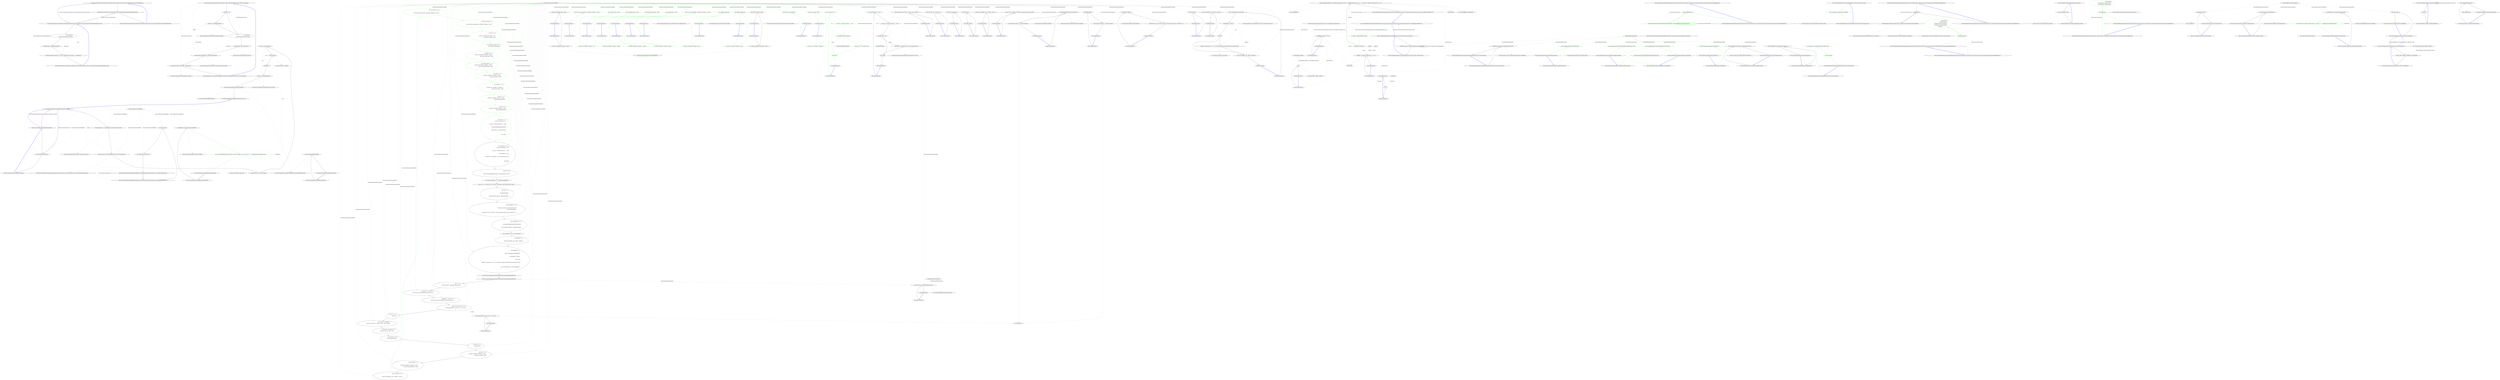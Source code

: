 digraph  {
n0 [label="Entry Nancy.Testing.BrowserContextExtensions.MultiPartFormData(Nancy.Testing.BrowserContext, Nancy.Testing.BrowserContextMultipartFormData)", span="15-15", cluster="Nancy.Testing.BrowserContextExtensions.MultiPartFormData(Nancy.Testing.BrowserContext, Nancy.Testing.BrowserContextMultipartFormData)"];
n1 [label="MultiPartFormData(browserContext, multipartFormData, BrowserContextMultipartFormData.DefaultBoundaryName)", span="17-17", cluster="Nancy.Testing.BrowserContextExtensions.MultiPartFormData(Nancy.Testing.BrowserContext, Nancy.Testing.BrowserContextMultipartFormData)"];
n2 [label="Exit Nancy.Testing.BrowserContextExtensions.MultiPartFormData(Nancy.Testing.BrowserContext, Nancy.Testing.BrowserContextMultipartFormData)", span="15-15", cluster="Nancy.Testing.BrowserContextExtensions.MultiPartFormData(Nancy.Testing.BrowserContext, Nancy.Testing.BrowserContextMultipartFormData)"];
n3 [label="Entry Nancy.Testing.BrowserContextExtensions.MultiPartFormData(Nancy.Testing.BrowserContext, Nancy.Testing.BrowserContextMultipartFormData, string)", span="26-26", cluster="Nancy.Testing.BrowserContextExtensions.MultiPartFormData(Nancy.Testing.BrowserContext, Nancy.Testing.BrowserContextMultipartFormData, string)"];
n4 [label="var contextValues =\r\n                (IBrowserContextValues)browserContext", span="28-29", cluster="Nancy.Testing.BrowserContextExtensions.MultiPartFormData(Nancy.Testing.BrowserContext, Nancy.Testing.BrowserContextMultipartFormData, string)"];
n5 [label="contextValues.Body = multipartFormData.Body", span="31-31", cluster="Nancy.Testing.BrowserContextExtensions.MultiPartFormData(Nancy.Testing.BrowserContext, Nancy.Testing.BrowserContextMultipartFormData, string)"];
n6 [label="contextValues.Headers[''Content-Type''] = new[] { ''multipart/form-data; boundary='' + boundaryName }", span="32-32", cluster="Nancy.Testing.BrowserContextExtensions.MultiPartFormData(Nancy.Testing.BrowserContext, Nancy.Testing.BrowserContextMultipartFormData, string)"];
n7 [label="Exit Nancy.Testing.BrowserContextExtensions.MultiPartFormData(Nancy.Testing.BrowserContext, Nancy.Testing.BrowserContextMultipartFormData, string)", span="26-26", cluster="Nancy.Testing.BrowserContextExtensions.MultiPartFormData(Nancy.Testing.BrowserContext, Nancy.Testing.BrowserContextMultipartFormData, string)"];
n8 [label="Entry Nancy.Testing.BrowserContextExtensions.JsonBody<TModel>(Nancy.Testing.BrowserContext, TModel, Nancy.ISerializer)", span="41-41", cluster="Nancy.Testing.BrowserContextExtensions.JsonBody<TModel>(Nancy.Testing.BrowserContext, TModel, Nancy.ISerializer)"];
n9 [label="serializer == null", span="43-43", cluster="Nancy.Testing.BrowserContextExtensions.JsonBody<TModel>(Nancy.Testing.BrowserContext, TModel, Nancy.ISerializer)"];
n11 [label="var contextValues =\r\n                (IBrowserContextValues)browserContext", span="48-49", cluster="Nancy.Testing.BrowserContextExtensions.JsonBody<TModel>(Nancy.Testing.BrowserContext, TModel, Nancy.ISerializer)"];
n13 [label="serializer.Serialize(''application/json'', model, contextValues.Body)", span="53-53", cluster="Nancy.Testing.BrowserContextExtensions.JsonBody<TModel>(Nancy.Testing.BrowserContext, TModel, Nancy.ISerializer)"];
n14 [label="browserContext.Header(''Content-Type'', ''application/json'')", span="54-54", cluster="Nancy.Testing.BrowserContextExtensions.JsonBody<TModel>(Nancy.Testing.BrowserContext, TModel, Nancy.ISerializer)"];
n10 [label="serializer = new DefaultJsonSerializer()", span="45-45", cluster="Nancy.Testing.BrowserContextExtensions.JsonBody<TModel>(Nancy.Testing.BrowserContext, TModel, Nancy.ISerializer)"];
n16 [label="Entry Nancy.Responses.DefaultJsonSerializer.DefaultJsonSerializer()", span="8-8", cluster="Nancy.Responses.DefaultJsonSerializer.DefaultJsonSerializer()"];
n12 [label="contextValues.Body = new MemoryStream()", span="51-51", cluster="Nancy.Testing.BrowserContextExtensions.JsonBody<TModel>(Nancy.Testing.BrowserContext, TModel, Nancy.ISerializer)"];
n17 [label="Entry System.IO.MemoryStream.MemoryStream()", span="0-0", cluster="System.IO.MemoryStream.MemoryStream()"];
n18 [label="Entry Nancy.ISerializer.Serialize<TModel>(string, TModel, System.IO.Stream)", span="20-20", cluster="Nancy.ISerializer.Serialize<TModel>(string, TModel, System.IO.Stream)"];
n15 [label="Exit Nancy.Testing.BrowserContextExtensions.JsonBody<TModel>(Nancy.Testing.BrowserContext, TModel, Nancy.ISerializer)", span="41-41", cluster="Nancy.Testing.BrowserContextExtensions.JsonBody<TModel>(Nancy.Testing.BrowserContext, TModel, Nancy.ISerializer)"];
n19 [label="Entry Nancy.Testing.BrowserContext.Header(string, string)", span="100-100", cluster="Nancy.Testing.BrowserContext.Header(string, string)"];
d13 [label="Get[''/razor-cs-strong''] = x =>\r\n            {\r\n                return View[''razor-strong.cshtml'', new RatPack { FirstName = ''Frank'' }];\r\n            }", span="64-67", cluster="Nancy.Demo.Hosting.Aspnet.MainModule.MainModule(Nancy.Routing.IRouteCacheProvider)", color=green, community=0];
d179 [label="Nancy.Demo.Hosting.Aspnet.MainModule", span=""];
d12 [label="Get[''/razor-dynamic''] = x =>\r\n            {\r\n                return View[''razor.cshtml'', new { FirstName = ''Frank'' }];\r\n            }", span="59-62", cluster="Nancy.Demo.Hosting.Aspnet.MainModule.MainModule(Nancy.Routing.IRouteCacheProvider)"];
d14 [label="Get[''/razor-vb-strong''] = x =>\r\n            {\r\n                return View[''razor-strong.vbhtml'', new RatPack { FirstName = ''Frank'' }];\r\n            }", span="69-72", cluster="Nancy.Demo.Hosting.Aspnet.MainModule.MainModule(Nancy.Routing.IRouteCacheProvider)", color=green, community=0];
d15 [label="Get[''/ssve''] = x =>\r\n            {\r\n                var model = new RatPack { FirstName = ''You'' };\r\n                return View[''ssve.sshtml'', model];\r\n            }", span="74-78", cluster="Nancy.Demo.Hosting.Aspnet.MainModule.MainModule(Nancy.Routing.IRouteCacheProvider)", color=green, community=0];
d16 [label="Get[''/viewmodelconvention''] = x => {\r\n                return View[new SomeViewModel()];\r\n            }", span="80-82", cluster="Nancy.Demo.Hosting.Aspnet.MainModule.MainModule(Nancy.Routing.IRouteCacheProvider)", color=green, community=0];
d17 [label="Get[''/ndjango''] = x => {\r\n                var model = new RatPack { FirstName = ''Michael'' };\r\n                return View[''ndjango.django'', model];\r\n            }", span="84-87", cluster="Nancy.Demo.Hosting.Aspnet.MainModule.MainModule(Nancy.Routing.IRouteCacheProvider)", color=green, community=0];
d18 [label="Get[''/ndjango-extends''] = x => {\r\n                var model = new RatPack { FirstName = ''Michael'' };\r\n                return View[''with-master.django'', model];\r\n            }", span="89-92", cluster="Nancy.Demo.Hosting.Aspnet.MainModule.MainModule(Nancy.Routing.IRouteCacheProvider)", color=green, community=0];
d19 [label="Get[''/spark''] = x => {\r\n                var model = new RatPack { FirstName = ''Bright'' };\r\n                return View[''spark.spark'', model];\r\n            }", span="94-97", cluster="Nancy.Demo.Hosting.Aspnet.MainModule.MainModule(Nancy.Routing.IRouteCacheProvider)", color=green, community=0];
d20 [label="Get[''/spark-anon''] = x =>\r\n            {\r\n                var model = new { FirstName = ''Anonymous'' };\r\n                return View[''anon.spark'', model];\r\n            }", span="99-103", cluster="Nancy.Demo.Hosting.Aspnet.MainModule.MainModule(Nancy.Routing.IRouteCacheProvider)", color=green, community=0];
d21 [label="Get[''/json''] = x => {\r\n                var model = new RatPack { FirstName = ''Andy'' };\r\n                return Response.AsJson(model);\r\n            }", span="105-108", cluster="Nancy.Demo.Hosting.Aspnet.MainModule.MainModule(Nancy.Routing.IRouteCacheProvider)", color=green, community=0];
d22 [label="Get[''/xml''] = x => {\r\n                var model = new RatPack { FirstName = ''Andy'' };\r\n                return Response.AsXml(model);\r\n            }", span="110-113", cluster="Nancy.Demo.Hosting.Aspnet.MainModule.MainModule(Nancy.Routing.IRouteCacheProvider)", color=green, community=0];
d23 [label="Get[''/session''] = x => {\r\n                var value = Session[''moo''] ?? '''';\r\n\r\n                var output = ''Current session value is: '' + value;\r\n\r\n                if (String.IsNullOrEmpty(value.ToString()))\r\n                {\r\n                    Session[''moo''] = ''I've created a session!'';\r\n                }\r\n\r\n                return output;\r\n            }", span="115-126", cluster="Nancy.Demo.Hosting.Aspnet.MainModule.MainModule(Nancy.Routing.IRouteCacheProvider)", color=green, community=0];
d24 [label="Get[''/sessionObject''] = x => {\r\n                var value = Session[''baa''] ?? ''null'';\r\n\r\n                var output = ''Current session value is: '' + value;\r\n\r\n                if (value.ToString() == ''null'')\r\n                {\r\n                    Session[''baa''] = new Payload(27, true, ''some random string value'');\r\n                }\r\n\r\n                return output;\r\n            }", span="128-139", cluster="Nancy.Demo.Hosting.Aspnet.MainModule.MainModule(Nancy.Routing.IRouteCacheProvider)"];
d83 [label="return View[''razor-strong.cshtml'', new RatPack { FirstName = ''Frank'' }];", span="66-66", cluster="lambda expression", color=green, community=0];
d82 [label="Entry lambda expression", span="64-67", cluster="lambda expression"];
d84 [label="Exit lambda expression", span="64-67", cluster="lambda expression"];
d74 [label="Entry Nancy.Demo.Hosting.Aspnet.Models.RatPack.RatPack()", span="2-2", cluster="Nancy.Demo.Hosting.Aspnet.Models.RatPack.RatPack()"];
d86 [label="return View[''razor-strong.vbhtml'', new RatPack { FirstName = ''Frank'' }];", span="71-71", cluster="lambda expression", color=green, community=0];
d85 [label="Entry lambda expression", span="69-72", cluster="lambda expression"];
d87 [label="Exit lambda expression", span="69-72", cluster="lambda expression"];
d89 [label="var model = new RatPack { FirstName = ''You'' }", span="76-76", cluster="lambda expression", color=green, community=0];
d88 [label="Entry lambda expression", span="74-78", cluster="lambda expression"];
d90 [label="return View[''ssve.sshtml'', model];", span="77-77", cluster="lambda expression", color=green, community=0];
d91 [label="Exit lambda expression", span="74-78", cluster="lambda expression"];
d93 [label="return View[new SomeViewModel()];", span="81-81", cluster="lambda expression", color=green, community=0];
d92 [label="Entry lambda expression", span="80-82", cluster="lambda expression"];
d94 [label="Exit lambda expression", span="80-82", cluster="lambda expression"];
d95 [label="Entry Nancy.Demo.Hosting.Aspnet.Models.SomeViewModel.SomeViewModel()", span="2-2", cluster="Nancy.Demo.Hosting.Aspnet.Models.SomeViewModel.SomeViewModel()"];
d97 [label="var model = new RatPack { FirstName = ''Michael'' }", span="85-85", cluster="lambda expression", color=green, community=0];
d96 [label="Entry lambda expression", span="84-87", cluster="lambda expression"];
d98 [label="return View[''ndjango.django'', model];", span="86-86", cluster="lambda expression", color=green, community=0];
d99 [label="Exit lambda expression", span="84-87", cluster="lambda expression"];
d101 [label="var model = new RatPack { FirstName = ''Michael'' }", span="90-90", cluster="lambda expression", color=green, community=0];
d100 [label="Entry lambda expression", span="89-92", cluster="lambda expression"];
d102 [label="return View[''with-master.django'', model];", span="91-91", cluster="lambda expression", color=green, community=0];
d103 [label="Exit lambda expression", span="89-92", cluster="lambda expression"];
d105 [label="var model = new RatPack { FirstName = ''Bright'' }", span="95-95", cluster="lambda expression", color=green, community=0];
d104 [label="Entry lambda expression", span="94-97", cluster="lambda expression"];
d106 [label="return View[''spark.spark'', model];", span="96-96", cluster="lambda expression", color=green, community=0];
d107 [label="Exit lambda expression", span="94-97", cluster="lambda expression"];
d109 [label="var model = new { FirstName = ''Anonymous'' }", span="101-101", cluster="lambda expression", color=green, community=0];
d108 [label="Entry lambda expression", span="99-103", cluster="lambda expression"];
d110 [label="return View[''anon.spark'', model];", span="102-102", cluster="lambda expression", color=green, community=0];
d111 [label="Exit lambda expression", span="99-103", cluster="lambda expression"];
d113 [label="var model = new RatPack { FirstName = ''Andy'' }", span="106-106", cluster="lambda expression", color=green, community=0];
d112 [label="Entry lambda expression", span="105-108", cluster="lambda expression"];
d114 [label="return Response.AsJson(model);", span="107-107", cluster="lambda expression", color=green, community=0];
d115 [label="Exit lambda expression", span="105-108", cluster="lambda expression"];
d116 [label="Entry Nancy.IResponseFormatter.AsJson<TModel>(TModel, Nancy.HttpStatusCode)", span="42-42", cluster="Nancy.IResponseFormatter.AsJson<TModel>(TModel, Nancy.HttpStatusCode)"];
d118 [label="var model = new RatPack { FirstName = ''Andy'' }", span="111-111", cluster="lambda expression", color=green, community=0];
d117 [label="Entry lambda expression", span="110-113", cluster="lambda expression"];
d119 [label="return Response.AsXml(model);", span="112-112", cluster="lambda expression", color=green, community=0];
d120 [label="Exit lambda expression", span="110-113", cluster="lambda expression"];
d121 [label="Entry Nancy.IResponseFormatter.AsXml<TModel>(TModel)", span="57-57", cluster="Nancy.IResponseFormatter.AsXml<TModel>(TModel)"];
d123 [label="var value = Session[''moo''] ?? ''''", span="116-116", cluster="lambda expression", color=green, community=0];
d122 [label="Entry lambda expression", span="115-126", cluster="lambda expression"];
d124 [label="var output = ''Current session value is: '' + value", span="118-118", cluster="lambda expression", color=green, community=0];
d125 [label="String.IsNullOrEmpty(value.ToString())", span="120-120", cluster="lambda expression", color=green, community=0];
d127 [label="return output;", span="125-125", cluster="lambda expression", color=green, community=0];
d126 [label="Session[''moo''] = ''I've created a session!''", span="122-122", cluster="lambda expression", color=green, community=0];
d129 [label="Entry object.ToString()", span="0-0", cluster="object.ToString()"];
d130 [label="Entry string.IsNullOrEmpty(string)", span="0-0", cluster="string.IsNullOrEmpty(string)"];
d128 [label="Exit lambda expression", span="115-126", cluster="lambda expression"];
d1 [label="Get[''/''] = x => {\r\n                return View[''routes'', routeCacheProvider.GetCache()];\r\n            }", span="12-14", cluster="Nancy.Demo.Hosting.Aspnet.MainModule.MainModule(Nancy.Routing.IRouteCacheProvider)"];
d36 [label="return View[''routes'', routeCacheProvider.GetCache()];", span="13-13", cluster="lambda expression"];
d2 [label="Get[''/filtered'', r => true] = x => {\r\n                return ''This is a route with a filter that always returns true.'';\r\n            }", span="16-18", cluster="Nancy.Demo.Hosting.Aspnet.MainModule.MainModule(Nancy.Routing.IRouteCacheProvider)"];
d3 [label="Get[''/filtered'', r => false] = x => {\r\n                return ''This is also a route, but filtered out so should never be hit.'';\r\n            }", span="20-22", cluster="Nancy.Demo.Hosting.Aspnet.MainModule.MainModule(Nancy.Routing.IRouteCacheProvider)"];
d4 [label="Get[@''/(?<foo>\d{2,4})/{bar}''] = x => {\r\n                return string.Format(''foo: {0}<br/>bar: {1}'', x.foo, x.bar);\r\n            }", span="24-26", cluster="Nancy.Demo.Hosting.Aspnet.MainModule.MainModule(Nancy.Routing.IRouteCacheProvider)"];
d5 [label="Get[''/test''] = x => {\r\n                return ''Test'';\r\n            }", span="28-30", cluster="Nancy.Demo.Hosting.Aspnet.MainModule.MainModule(Nancy.Routing.IRouteCacheProvider)"];
d6 [label="Get[''/nustache''] = parameters => {\r\n                return View[''nustache'', new { name = ''Nancy'', value = 1000000 }];\r\n            }", span="32-34", cluster="Nancy.Demo.Hosting.Aspnet.MainModule.MainModule(Nancy.Routing.IRouteCacheProvider)"];
d59 [label="return View[''nustache'', new { name = ''Nancy'', value = 1000000 }];", span="33-33", cluster="lambda expression"];
d7 [label="Get[''/dotliquid''] = parameters => {\r\n                return View[''dot'', new { name = ''dot'' }];\r\n            }", span="36-38", cluster="Nancy.Demo.Hosting.Aspnet.MainModule.MainModule(Nancy.Routing.IRouteCacheProvider)"];
d62 [label="return View[''dot'', new { name = ''dot'' }];", span="37-37", cluster="lambda expression"];
d8 [label="Get[''/javascript''] = x => {\r\n                return View[''javascript.html''];\r\n            }", span="40-42", cluster="Nancy.Demo.Hosting.Aspnet.MainModule.MainModule(Nancy.Routing.IRouteCacheProvider)"];
d65 [label="return View[''javascript.html''];", span="41-41", cluster="lambda expression"];
d9 [label="Get[''/static''] = x => {\r\n                return View[''static''];\r\n            }", span="44-46", cluster="Nancy.Demo.Hosting.Aspnet.MainModule.MainModule(Nancy.Routing.IRouteCacheProvider)"];
d68 [label="return View[''static''];", span="45-45", cluster="lambda expression"];
d10 [label="Get[''/razor''] = x => {\r\n                var model = new RatPack { FirstName = ''Frank'' };\r\n                return View[''razor.cshtml'', model];\r\n            }", span="48-51", cluster="Nancy.Demo.Hosting.Aspnet.MainModule.MainModule(Nancy.Routing.IRouteCacheProvider)"];
d72 [label="return View[''razor.cshtml'', model];", span="50-50", cluster="lambda expression"];
d11 [label="Get[''/razor-simple''] = x =>\r\n            {\r\n                var model = new RatPack { FirstName = ''Frank'' };\r\n                return View[''razor-simple.cshtml'', model];\r\n            }", span="53-57", cluster="Nancy.Demo.Hosting.Aspnet.MainModule.MainModule(Nancy.Routing.IRouteCacheProvider)"];
d77 [label="return View[''razor-simple.cshtml'', model];", span="56-56", cluster="lambda expression"];
d80 [label="return View[''razor.cshtml'', new { FirstName = ''Frank'' }];", span="61-61", cluster="lambda expression"];
d132 [label="var value = Session[''baa''] ?? ''null''", span="129-129", cluster="lambda expression"];
d135 [label="Session[''baa''] = new Payload(27, true, ''some random string value'')", span="135-135", cluster="lambda expression"];
d25 [label="Get[''/error''] = x =>\r\n                {\r\n                    throw new NotSupportedException(''This is an exception thrown in a route.'');\r\n                }", span="141-144", cluster="Nancy.Demo.Hosting.Aspnet.MainModule.MainModule(Nancy.Routing.IRouteCacheProvider)"];
d26 [label="Get[''/customErrorHandler''] = _ => HttpStatusCode.ImATeapot", span="146-146", cluster="Nancy.Demo.Hosting.Aspnet.MainModule.MainModule(Nancy.Routing.IRouteCacheProvider)"];
d27 [label="Get[''/csrf''] = x => this.View[''csrf'', new { Blurb = ''CSRF without an expiry using the 'session' token'' }]", span="148-148", cluster="Nancy.Demo.Hosting.Aspnet.MainModule.MainModule(Nancy.Routing.IRouteCacheProvider)"];
d147 [label="this.View[''csrf'', new { Blurb = ''CSRF without an expiry using the 'session' token'' }]", span="148-148", cluster="lambda expression"];
d28 [label="Post[''/csrf''] = x =>\r\n            {\r\n                this.ValidateCsrfToken();\r\n\r\n                return string.Format(''Hello {0}!'', Request.Form.Name);\r\n            }", span="150-155", cluster="Nancy.Demo.Hosting.Aspnet.MainModule.MainModule(Nancy.Routing.IRouteCacheProvider)"];
d150 [label="this.ValidateCsrfToken()", span="152-152", cluster="lambda expression"];
d151 [label="return string.Format(''Hello {0}!'', Request.Form.Name);", span="154-154", cluster="lambda expression"];
d29 [label="Get[''/csrfWithExpiry''] = x =>\r\n                {\r\n                    // Create a new one because we have an expiry to check\r\n                    this.CreateNewCsrfToken();\r\n\r\n                    return this.View[''csrf'', new { Blurb = ''You have 20 seconds to submit the page.. TICK TOCK :-)'' }];\r\n                }", span="157-163", cluster="Nancy.Demo.Hosting.Aspnet.MainModule.MainModule(Nancy.Routing.IRouteCacheProvider)"];
d155 [label="this.CreateNewCsrfToken()", span="160-160", cluster="lambda expression"];
d156 [label="return this.View[''csrf'', new { Blurb = ''You have 20 seconds to submit the page.. TICK TOCK :-)'' }];", span="162-162", cluster="lambda expression"];
d30 [label="Post[''/csrfWithExpiry''] = x =>\r\n                {\r\n                    this.ValidateCsrfToken(TimeSpan.FromSeconds(20));\r\n\r\n                    return string.Format(''Hello {0}!'', Request.Form.Name);\r\n                }", span="165-170", cluster="Nancy.Demo.Hosting.Aspnet.MainModule.MainModule(Nancy.Routing.IRouteCacheProvider)"];
d160 [label="this.ValidateCsrfToken(TimeSpan.FromSeconds(20))", span="167-167", cluster="lambda expression"];
d161 [label="return string.Format(''Hello {0}!'', Request.Form.Name);", span="169-169", cluster="lambda expression"];
d31 [label="Get[''/viewNotFound''] = _ => View[''I-do-not-exist'']", span="172-172", cluster="Nancy.Demo.Hosting.Aspnet.MainModule.MainModule(Nancy.Routing.IRouteCacheProvider)"];
d165 [label="View[''I-do-not-exist'']", span="172-172", cluster="lambda expression"];
d32 [label="Get[''/fileupload''] = x =>\r\n            {\r\n                return View[''FileUpload'', new { Posted = ''Nothing'' }];\r\n            }", span="174-177", cluster="Nancy.Demo.Hosting.Aspnet.MainModule.MainModule(Nancy.Routing.IRouteCacheProvider)"];
d168 [label="return View[''FileUpload'', new { Posted = ''Nothing'' }];", span="176-176", cluster="lambda expression"];
d33 [label="Post[''/fileupload''] = x =>\r\n            {\r\n                var file = this.Request.Files.FirstOrDefault();\r\n\r\n                string fileDetails = ''Nothing'';\r\n\r\n                if (file != null)\r\n                {\r\n                    fileDetails = string.Format(''{3} - {0} ({1}) {2}bytes'', file.Name, file.ContentType, file.Value.Length, file.Key);\r\n                }\r\n\r\n                return View[''FileUpload'', new { Posted = fileDetails }];\r\n            }", span="179-191", cluster="Nancy.Demo.Hosting.Aspnet.MainModule.MainModule(Nancy.Routing.IRouteCacheProvider)"];
d171 [label="var file = this.Request.Files.FirstOrDefault()", span="181-181", cluster="lambda expression"];
d175 [label="return View[''FileUpload'', new { Posted = fileDetails }];", span="190-190", cluster="lambda expression"];
d71 [label="var model = new RatPack { FirstName = ''Frank'' }", span="49-49", cluster="lambda expression"];
d76 [label="var model = new RatPack { FirstName = ''Frank'' }", span="55-55", cluster="lambda expression"];
d134 [label="value.ToString() == ''null''", span="133-133", cluster="lambda expression"];
d0 [label="Entry Nancy.Demo.Hosting.Aspnet.MainModule.MainModule(Nancy.Routing.IRouteCacheProvider)", span="10-10", cluster="Nancy.Demo.Hosting.Aspnet.MainModule.MainModule(Nancy.Routing.IRouteCacheProvider)"];
d180 [label="Nancy.Routing.IRouteCacheProvider", span=""];
d35 [label="Entry lambda expression", span="12-14", cluster="lambda expression"];
d37 [label="Exit lambda expression", span="12-14", cluster="lambda expression"];
d38 [label="Entry Nancy.Routing.IRouteCacheProvider.GetCache()", span="15-15", cluster="Nancy.Routing.IRouteCacheProvider.GetCache()"];
d52 [label="return string.Format(''foo: {0}<br/>bar: {1}'', x.foo, x.bar);", span="25-25", cluster="lambda expression"];
d58 [label="Entry lambda expression", span="32-34", cluster="lambda expression"];
d60 [label="Exit lambda expression", span="32-34", cluster="lambda expression"];
d61 [label="Entry lambda expression", span="36-38", cluster="lambda expression"];
d63 [label="Exit lambda expression", span="36-38", cluster="lambda expression"];
d64 [label="Entry lambda expression", span="40-42", cluster="lambda expression"];
d66 [label="Exit lambda expression", span="40-42", cluster="lambda expression"];
d67 [label="Entry lambda expression", span="44-46", cluster="lambda expression"];
d69 [label="Exit lambda expression", span="44-46", cluster="lambda expression"];
d73 [label="Exit lambda expression", span="48-51", cluster="lambda expression"];
d78 [label="Exit lambda expression", span="53-57", cluster="lambda expression"];
d79 [label="Entry lambda expression", span="59-62", cluster="lambda expression"];
d81 [label="Exit lambda expression", span="59-62", cluster="lambda expression"];
d131 [label="Entry lambda expression", span="128-139", cluster="lambda expression"];
d133 [label="var output = ''Current session value is: '' + value", span="131-131", cluster="lambda expression"];
d136 [label="return output;", span="138-138", cluster="lambda expression"];
d138 [label="Entry Nancy.Demo.Hosting.Aspnet.Models.Payload.Payload(int, bool, string)", span="16-16", cluster="Nancy.Demo.Hosting.Aspnet.Models.Payload.Payload(int, bool, string)"];
d146 [label="Entry lambda expression", span="148-148", cluster="lambda expression"];
d148 [label="Exit lambda expression", span="148-148", cluster="lambda expression"];
d149 [label="Entry lambda expression", span="150-155", cluster="lambda expression"];
d153 [label="Entry Nancy.NancyModule.ValidateCsrfToken(System.TimeSpan?)", span="103-103", cluster="Nancy.NancyModule.ValidateCsrfToken(System.TimeSpan?)"];
d152 [label="Exit lambda expression", span="150-155", cluster="lambda expression"];
d54 [label="Entry Unk.Format", span="", cluster="Unk.Format"];
d154 [label="Entry lambda expression", span="157-163", cluster="lambda expression"];
d158 [label="Entry Nancy.NancyModule.CreateNewCsrfToken()", span="82-82", cluster="Nancy.NancyModule.CreateNewCsrfToken()"];
d157 [label="Exit lambda expression", span="157-163", cluster="lambda expression"];
d159 [label="Entry lambda expression", span="165-170", cluster="lambda expression"];
d163 [label="Entry System.TimeSpan.FromSeconds(double)", span="0-0", cluster="System.TimeSpan.FromSeconds(double)"];
d162 [label="Exit lambda expression", span="165-170", cluster="lambda expression"];
d164 [label="Entry lambda expression", span="172-172", cluster="lambda expression"];
d166 [label="Exit lambda expression", span="172-172", cluster="lambda expression"];
d167 [label="Entry lambda expression", span="174-177", cluster="lambda expression"];
d169 [label="Exit lambda expression", span="174-177", cluster="lambda expression"];
d34 [label="Exit Nancy.Demo.Hosting.Aspnet.MainModule.MainModule(Nancy.Routing.IRouteCacheProvider)", span="10-10", cluster="Nancy.Demo.Hosting.Aspnet.MainModule.MainModule(Nancy.Routing.IRouteCacheProvider)"];
d170 [label="Entry lambda expression", span="179-191", cluster="lambda expression"];
d172 [label="string fileDetails = ''Nothing''", span="183-183", cluster="lambda expression"];
d177 [label="Entry System.Collections.Generic.IEnumerable<TSource>.FirstOrDefault<TSource>()", span="0-0", cluster="System.Collections.Generic.IEnumerable<TSource>.FirstOrDefault<TSource>()"];
d173 [label="file != null", span="185-185", cluster="lambda expression"];
d174 [label="fileDetails = string.Format(''{3} - {0} ({1}) {2}bytes'', file.Name, file.ContentType, file.Value.Length, file.Key)", span="187-187", cluster="lambda expression"];
d176 [label="Exit lambda expression", span="179-191", cluster="lambda expression"];
d70 [label="Entry lambda expression", span="48-51", cluster="lambda expression"];
d75 [label="Entry lambda expression", span="53-57", cluster="lambda expression"];
d51 [label="Entry lambda expression", span="24-26", cluster="lambda expression"];
d53 [label="Exit lambda expression", span="24-26", cluster="lambda expression"];
d137 [label="Exit lambda expression", span="128-139", cluster="lambda expression"];
d178 [label="Entry string.Format(string, params object[])", span="0-0", cluster="string.Format(string, params object[])"];
m0_68 [label="Entry Unk.AutoRegister", span="", cluster="Unk.AutoRegister", file="BrowserFixture.cs"];
m0_44 [label="Entry Nancy.DefaultNancyBootstrapper.GetDiagnostics()", span="138-138", cluster="Nancy.DefaultNancyBootstrapper.GetDiagnostics()", file="BrowserFixture.cs"];
m0_45 [label="return this.ApplicationContainer.Resolve<IDiagnostics>();", span="140-140", cluster="Nancy.DefaultNancyBootstrapper.GetDiagnostics()", file="BrowserFixture.cs", color=green, community=0];
m0_46 [label="Exit Nancy.DefaultNancyBootstrapper.GetDiagnostics()", span="138-138", cluster="Nancy.DefaultNancyBootstrapper.GetDiagnostics()", file="BrowserFixture.cs"];
m0_25 [label="Entry Nancy.DefaultNancyBootstrapper.RegisterCollectionTypes(Nancy.TinyIoc.TinyIoCContainer, System.Collections.Generic.IEnumerable<Nancy.Bootstrapper.CollectionTypeRegistration>)", span="85-85", cluster="Nancy.DefaultNancyBootstrapper.RegisterCollectionTypes(Nancy.TinyIoc.TinyIoCContainer, System.Collections.Generic.IEnumerable<Nancy.Bootstrapper.CollectionTypeRegistration>)", file="BrowserFixture.cs"];
m0_26 [label=collectionTypeRegistrationsn, span="87-87", cluster="Nancy.DefaultNancyBootstrapper.RegisterCollectionTypes(Nancy.TinyIoc.TinyIoCContainer, System.Collections.Generic.IEnumerable<Nancy.Bootstrapper.CollectionTypeRegistration>)", file="BrowserFixture.cs", color=green, community=0];
m0_27 [label="container.RegisterMultiple(collectionTypeRegistration.RegistrationType, collectionTypeRegistration.ImplementationTypes)", span="89-89", cluster="Nancy.DefaultNancyBootstrapper.RegisterCollectionTypes(Nancy.TinyIoc.TinyIoCContainer, System.Collections.Generic.IEnumerable<Nancy.Bootstrapper.CollectionTypeRegistration>)", file="BrowserFixture.cs", color=green, community=0];
m0_28 [label="Exit Nancy.DefaultNancyBootstrapper.RegisterCollectionTypes(Nancy.TinyIoc.TinyIoCContainer, System.Collections.Generic.IEnumerable<Nancy.Bootstrapper.CollectionTypeRegistration>)", span="85-85", cluster="Nancy.DefaultNancyBootstrapper.RegisterCollectionTypes(Nancy.TinyIoc.TinyIoCContainer, System.Collections.Generic.IEnumerable<Nancy.Bootstrapper.CollectionTypeRegistration>)", file="BrowserFixture.cs"];
m0_58 [label="Entry Nancy.DefaultNancyBootstrapper.GetModuleByKey(Nancy.TinyIoc.TinyIoCContainer, string)", span="178-178", cluster="Nancy.DefaultNancyBootstrapper.GetModuleByKey(Nancy.TinyIoc.TinyIoCContainer, string)", file="BrowserFixture.cs"];
m0_59 [label="return container.Resolve<INancyModule>(moduleKey);", span="180-180", cluster="Nancy.DefaultNancyBootstrapper.GetModuleByKey(Nancy.TinyIoc.TinyIoCContainer, string)", file="BrowserFixture.cs", color=green, community=0];
m0_60 [label="Exit Nancy.DefaultNancyBootstrapper.GetModuleByKey(Nancy.TinyIoc.TinyIoCContainer, string)", span="178-178", cluster="Nancy.DefaultNancyBootstrapper.GetModuleByKey(Nancy.TinyIoc.TinyIoCContainer, string)", file="BrowserFixture.cs"];
m0_72 [label="Entry Unk.Any", span="", cluster="Unk.Any", file="BrowserFixture.cs"];
m0_61 [label="Entry Nancy.TinyIoc.TinyIoCContainer.Resolve<ResolveType>(string)", span="1336-1336", cluster="Nancy.TinyIoc.TinyIoCContainer.Resolve<ResolveType>(string)", file="BrowserFixture.cs"];
m0_15 [label="Entry Nancy.DefaultNancyBootstrapper.RegisterBootstrapperTypes(Nancy.TinyIoc.TinyIoCContainer)", span="61-61", cluster="Nancy.DefaultNancyBootstrapper.RegisterBootstrapperTypes(Nancy.TinyIoc.TinyIoCContainer)", file="BrowserFixture.cs"];
m0_16 [label="applicationContainer.Register<INancyModuleCatalog>(this)", span="63-63", cluster="Nancy.DefaultNancyBootstrapper.RegisterBootstrapperTypes(Nancy.TinyIoc.TinyIoCContainer)", file="BrowserFixture.cs"];
m0_17 [label="Exit Nancy.DefaultNancyBootstrapper.RegisterBootstrapperTypes(Nancy.TinyIoc.TinyIoCContainer)", span="61-61", cluster="Nancy.DefaultNancyBootstrapper.RegisterBootstrapperTypes(Nancy.TinyIoc.TinyIoCContainer)", file="BrowserFixture.cs"];
m0_40 [label="Entry Nancy.DefaultNancyBootstrapper.CreateRequestContainer()", span="129-129", cluster="Nancy.DefaultNancyBootstrapper.CreateRequestContainer()", file="BrowserFixture.cs"];
m0_41 [label="return this.ApplicationContainer.GetChildContainer();", span="131-131", cluster="Nancy.DefaultNancyBootstrapper.CreateRequestContainer()", file="BrowserFixture.cs", color=green, community=0];
m0_42 [label="Exit Nancy.DefaultNancyBootstrapper.CreateRequestContainer()", span="129-129", cluster="Nancy.DefaultNancyBootstrapper.CreateRequestContainer()", file="BrowserFixture.cs"];
m0_29 [label="Entry Nancy.TinyIoc.TinyIoCContainer.RegisterMultiple(System.Type, System.Collections.Generic.IEnumerable<System.Type>)", span="1149-1149", cluster="Nancy.TinyIoc.TinyIoCContainer.RegisterMultiple(System.Type, System.Collections.Generic.IEnumerable<System.Type>)", file="BrowserFixture.cs"];
m0_43 [label="Entry Nancy.TinyIoc.TinyIoCContainer.GetChildContainer()", span="754-754", cluster="Nancy.TinyIoc.TinyIoCContainer.GetChildContainer()", file="BrowserFixture.cs"];
m0_19 [label="Entry Nancy.DefaultNancyBootstrapper.RegisterTypes(Nancy.TinyIoc.TinyIoCContainer, System.Collections.Generic.IEnumerable<Nancy.Bootstrapper.TypeRegistration>)", span="71-71", cluster="Nancy.DefaultNancyBootstrapper.RegisterTypes(Nancy.TinyIoc.TinyIoCContainer, System.Collections.Generic.IEnumerable<Nancy.Bootstrapper.TypeRegistration>)", file="BrowserFixture.cs"];
m0_20 [label=typeRegistrations, span="73-73", cluster="Nancy.DefaultNancyBootstrapper.RegisterTypes(Nancy.TinyIoc.TinyIoCContainer, System.Collections.Generic.IEnumerable<Nancy.Bootstrapper.TypeRegistration>)", file="BrowserFixture.cs"];
m0_21 [label="container.Register(typeRegistration.RegistrationType, typeRegistration.ImplementationType).AsSingleton()", span="75-75", cluster="Nancy.DefaultNancyBootstrapper.RegisterTypes(Nancy.TinyIoc.TinyIoCContainer, System.Collections.Generic.IEnumerable<Nancy.Bootstrapper.TypeRegistration>)", file="BrowserFixture.cs"];
m0_22 [label="Exit Nancy.DefaultNancyBootstrapper.RegisterTypes(Nancy.TinyIoc.TinyIoCContainer, System.Collections.Generic.IEnumerable<Nancy.Bootstrapper.TypeRegistration>)", span="71-71", cluster="Nancy.DefaultNancyBootstrapper.RegisterTypes(Nancy.TinyIoc.TinyIoCContainer, System.Collections.Generic.IEnumerable<Nancy.Bootstrapper.TypeRegistration>)", file="BrowserFixture.cs"];
m0_3 [label="Entry Nancy.DefaultNancyBootstrapper.AutoRegister(Nancy.TinyIoc.TinyIoCContainer, System.Collections.Generic.IEnumerable<System.Func<System.Reflection.Assembly, bool>>)", span="187-187", cluster="Nancy.DefaultNancyBootstrapper.AutoRegister(Nancy.TinyIoc.TinyIoCContainer, System.Collections.Generic.IEnumerable<System.Func<System.Reflection.Assembly, bool>>)", file="BrowserFixture.cs"];
m0_62 [label="var assembly = typeof(NancyEngine).Assembly", span="189-189", cluster="Nancy.DefaultNancyBootstrapper.AutoRegister(Nancy.TinyIoc.TinyIoCContainer, System.Collections.Generic.IEnumerable<System.Func<System.Reflection.Assembly, bool>>)", file="BrowserFixture.cs", color=green, community=0];
m0_64 [label="container.AutoRegister(AppDomain.CurrentDomain.GetAssemblies().Where(a => !ignoredAssemblies.Any(ia => ia(a))), t => t.Assembly != assembly || whitelist.Any(wt => wt == t))", span="193-193", cluster="Nancy.DefaultNancyBootstrapper.AutoRegister(Nancy.TinyIoc.TinyIoCContainer, System.Collections.Generic.IEnumerable<System.Func<System.Reflection.Assembly, bool>>)", file="BrowserFixture.cs"];
m0_63 [label="var whitelist = new Type[] { }", span="191-191", cluster="Nancy.DefaultNancyBootstrapper.AutoRegister(Nancy.TinyIoc.TinyIoCContainer, System.Collections.Generic.IEnumerable<System.Func<System.Reflection.Assembly, bool>>)", file="BrowserFixture.cs"];
m0_65 [label="Exit Nancy.DefaultNancyBootstrapper.AutoRegister(Nancy.TinyIoc.TinyIoCContainer, System.Collections.Generic.IEnumerable<System.Func<System.Reflection.Assembly, bool>>)", span="187-187", cluster="Nancy.DefaultNancyBootstrapper.AutoRegister(Nancy.TinyIoc.TinyIoCContainer, System.Collections.Generic.IEnumerable<System.Func<System.Reflection.Assembly, bool>>)", file="BrowserFixture.cs"];
m0_11 [label="Entry Nancy.DefaultNancyBootstrapper.GetApplicationContainer()", span="50-50", cluster="Nancy.DefaultNancyBootstrapper.GetApplicationContainer()", file="BrowserFixture.cs"];
m0_12 [label="return new TinyIoCContainer();", span="52-52", cluster="Nancy.DefaultNancyBootstrapper.GetApplicationContainer()", file="BrowserFixture.cs"];
m0_13 [label="Exit Nancy.DefaultNancyBootstrapper.GetApplicationContainer()", span="50-50", cluster="Nancy.DefaultNancyBootstrapper.GetApplicationContainer()", file="BrowserFixture.cs"];
m0_76 [label="Entry System.Func<T, TResult>.Invoke(T)", span="0-0", cluster="System.Func<T, TResult>.Invoke(T)", file="BrowserFixture.cs"];
m0_8 [label="Entry Nancy.DefaultNancyBootstrapper.GetModuleKeyGenerator()", span="41-41", cluster="Nancy.DefaultNancyBootstrapper.GetModuleKeyGenerator()", file="BrowserFixture.cs"];
m0_9 [label="return this.ApplicationContainer.Resolve<IModuleKeyGenerator>();", span="43-43", cluster="Nancy.DefaultNancyBootstrapper.GetModuleKeyGenerator()", file="BrowserFixture.cs"];
m0_10 [label="Exit Nancy.DefaultNancyBootstrapper.GetModuleKeyGenerator()", span="41-41", cluster="Nancy.DefaultNancyBootstrapper.GetModuleKeyGenerator()", file="BrowserFixture.cs"];
m0_50 [label="Entry Nancy.TinyIoc.TinyIoCContainer.ResolveAll<ResolveType>(bool)", span="2058-2058", cluster="Nancy.TinyIoc.TinyIoCContainer.ResolveAll<ResolveType>(bool)", file="BrowserFixture.cs"];
m0_67 [label="Entry Unk.Where", span="", cluster="Unk.Where", file="BrowserFixture.cs"];
m0_39 [label="Entry Nancy.TinyIoc.TinyIoCContainer.Register(System.Type, object)", span="924-924", cluster="Nancy.TinyIoc.TinyIoCContainer.Register(System.Type, object)", file="BrowserFixture.cs"];
m0_0 [label="Entry Nancy.DefaultNancyBootstrapper.ConfigureApplicationContainer(Nancy.TinyIoc.TinyIoCContainer)", span="23-23", cluster="Nancy.DefaultNancyBootstrapper.ConfigureApplicationContainer(Nancy.TinyIoc.TinyIoCContainer)", file="BrowserFixture.cs"];
m0_1 [label="AutoRegister(container, this.InternalConfiguration.IgnoredAssemblies)", span="25-25", cluster="Nancy.DefaultNancyBootstrapper.ConfigureApplicationContainer(Nancy.TinyIoc.TinyIoCContainer)", file="BrowserFixture.cs"];
m0_2 [label="Exit Nancy.DefaultNancyBootstrapper.ConfigureApplicationContainer(Nancy.TinyIoc.TinyIoCContainer)", span="23-23", cluster="Nancy.DefaultNancyBootstrapper.ConfigureApplicationContainer(Nancy.TinyIoc.TinyIoCContainer)", file="BrowserFixture.cs"];
m0_7 [label="Entry Nancy.TinyIoc.TinyIoCContainer.Resolve<ResolveType>()", span="1307-1307", cluster="Nancy.TinyIoc.TinyIoCContainer.Resolve<ResolveType>()", file="BrowserFixture.cs"];
m0_80 [label="Entry lambda expression", span="193-193", cluster="lambda expression", file="BrowserFixture.cs"];
m0_70 [label="!ignoredAssemblies.Any(ia => ia(a))", span="193-193", cluster="lambda expression", file="BrowserFixture.cs"];
m0_78 [label="t.Assembly != assembly || whitelist.Any(wt => wt == t)", span="193-193", cluster="lambda expression", file="BrowserFixture.cs"];
m0_69 [label="Entry lambda expression", span="193-193", cluster="lambda expression", file="BrowserFixture.cs"];
m0_77 [label="Entry lambda expression", span="193-193", cluster="lambda expression", file="BrowserFixture.cs"];
m0_74 [label="ia(a)", span="193-193", cluster="lambda expression", file="BrowserFixture.cs"];
m0_71 [label="Exit lambda expression", span="193-193", cluster="lambda expression", file="BrowserFixture.cs"];
m0_73 [label="Entry lambda expression", span="193-193", cluster="lambda expression", file="BrowserFixture.cs"];
m0_75 [label="Exit lambda expression", span="193-193", cluster="lambda expression", file="BrowserFixture.cs"];
m0_81 [label="wt == t", span="193-193", cluster="lambda expression", file="BrowserFixture.cs"];
m0_79 [label="Exit lambda expression", span="193-193", cluster="lambda expression", file="BrowserFixture.cs"];
m0_82 [label="Exit lambda expression", span="193-193", cluster="lambda expression", file="BrowserFixture.cs"];
m0_66 [label="Entry System.AppDomain.GetAssemblies()", span="0-0", cluster="System.AppDomain.GetAssemblies()", file="BrowserFixture.cs"];
m0_18 [label="Entry Nancy.TinyIoc.TinyIoCContainer.Register<RegisterType>(RegisterType)", span="1045-1045", cluster="Nancy.TinyIoc.TinyIoCContainer.Register<RegisterType>(RegisterType)", file="BrowserFixture.cs"];
m0_51 [label="Entry Nancy.DefaultNancyBootstrapper.GetApplicationRegistrationTasks()", span="156-156", cluster="Nancy.DefaultNancyBootstrapper.GetApplicationRegistrationTasks()", file="BrowserFixture.cs"];
m0_52 [label="return this.ApplicationContainer.ResolveAll<IApplicationRegistrations>(false);", span="158-158", cluster="Nancy.DefaultNancyBootstrapper.GetApplicationRegistrationTasks()", file="BrowserFixture.cs", color=green, community=0];
m0_53 [label="Exit Nancy.DefaultNancyBootstrapper.GetApplicationRegistrationTasks()", span="156-156", cluster="Nancy.DefaultNancyBootstrapper.GetApplicationRegistrationTasks()", file="BrowserFixture.cs"];
m0_47 [label="Entry Nancy.DefaultNancyBootstrapper.GetApplicationStartupTasks()", span="147-147", cluster="Nancy.DefaultNancyBootstrapper.GetApplicationStartupTasks()", file="BrowserFixture.cs"];
m0_48 [label="return this.ApplicationContainer.ResolveAll<IApplicationStartup>(false);", span="149-149", cluster="Nancy.DefaultNancyBootstrapper.GetApplicationStartupTasks()", file="BrowserFixture.cs", color=green, community=0];
m0_49 [label="Exit Nancy.DefaultNancyBootstrapper.GetApplicationStartupTasks()", span="147-147", cluster="Nancy.DefaultNancyBootstrapper.GetApplicationStartupTasks()", file="BrowserFixture.cs"];
m0_54 [label="Entry Nancy.DefaultNancyBootstrapper.GetAllModules(Nancy.TinyIoc.TinyIoCContainer)", span="166-166", cluster="Nancy.DefaultNancyBootstrapper.GetAllModules(Nancy.TinyIoc.TinyIoCContainer)", file="BrowserFixture.cs"];
m0_55 [label="var nancyModules = container.ResolveAll<INancyModule>(false)", span="168-168", cluster="Nancy.DefaultNancyBootstrapper.GetAllModules(Nancy.TinyIoc.TinyIoCContainer)", file="BrowserFixture.cs", color=green, community=0];
m0_56 [label="return nancyModules;", span="169-169", cluster="Nancy.DefaultNancyBootstrapper.GetAllModules(Nancy.TinyIoc.TinyIoCContainer)", file="BrowserFixture.cs", color=green, community=0];
m0_57 [label="Exit Nancy.DefaultNancyBootstrapper.GetAllModules(Nancy.TinyIoc.TinyIoCContainer)", span="166-166", cluster="Nancy.DefaultNancyBootstrapper.GetAllModules(Nancy.TinyIoc.TinyIoCContainer)", file="BrowserFixture.cs"];
m0_4 [label="Entry Nancy.DefaultNancyBootstrapper.GetEngineInternal()", span="32-32", cluster="Nancy.DefaultNancyBootstrapper.GetEngineInternal()", file="BrowserFixture.cs"];
m0_5 [label="return this.ApplicationContainer.Resolve<INancyEngine>();", span="34-34", cluster="Nancy.DefaultNancyBootstrapper.GetEngineInternal()", file="BrowserFixture.cs"];
m0_6 [label="Exit Nancy.DefaultNancyBootstrapper.GetEngineInternal()", span="32-32", cluster="Nancy.DefaultNancyBootstrapper.GetEngineInternal()", file="BrowserFixture.cs"];
m0_30 [label="Entry Nancy.DefaultNancyBootstrapper.RegisterRequestContainerModules(Nancy.TinyIoc.TinyIoCContainer, System.Collections.Generic.IEnumerable<Nancy.Bootstrapper.ModuleRegistration>)", span="98-98", cluster="Nancy.DefaultNancyBootstrapper.RegisterRequestContainerModules(Nancy.TinyIoc.TinyIoCContainer, System.Collections.Generic.IEnumerable<Nancy.Bootstrapper.ModuleRegistration>)", file="BrowserFixture.cs"];
m0_31 [label=moduleRegistrationTypes, span="100-100", cluster="Nancy.DefaultNancyBootstrapper.RegisterRequestContainerModules(Nancy.TinyIoc.TinyIoCContainer, System.Collections.Generic.IEnumerable<Nancy.Bootstrapper.ModuleRegistration>)", file="BrowserFixture.cs", color=green, community=0];
m0_32 [label="container.Register(\r\n                    typeof(INancyModule), \r\n                    moduleRegistrationType.ModuleType, \r\n                    moduleRegistrationType.ModuleKey).\r\n                    AsSingleton()", span="102-106", cluster="Nancy.DefaultNancyBootstrapper.RegisterRequestContainerModules(Nancy.TinyIoc.TinyIoCContainer, System.Collections.Generic.IEnumerable<Nancy.Bootstrapper.ModuleRegistration>)", file="BrowserFixture.cs", color=green, community=0];
m0_33 [label="Exit Nancy.DefaultNancyBootstrapper.RegisterRequestContainerModules(Nancy.TinyIoc.TinyIoCContainer, System.Collections.Generic.IEnumerable<Nancy.Bootstrapper.ModuleRegistration>)", span="98-98", cluster="Nancy.DefaultNancyBootstrapper.RegisterRequestContainerModules(Nancy.TinyIoc.TinyIoCContainer, System.Collections.Generic.IEnumerable<Nancy.Bootstrapper.ModuleRegistration>)", file="BrowserFixture.cs"];
m0_23 [label="Entry Nancy.TinyIoc.TinyIoCContainer.Register(System.Type, System.Type)", span="901-901", cluster="Nancy.TinyIoc.TinyIoCContainer.Register(System.Type, System.Type)", file="BrowserFixture.cs"];
m0_34 [label="Entry Nancy.TinyIoc.TinyIoCContainer.Register(System.Type, System.Type, string)", span="913-913", cluster="Nancy.TinyIoc.TinyIoCContainer.Register(System.Type, System.Type, string)", file="BrowserFixture.cs"];
m0_14 [label="Entry Nancy.TinyIoc.TinyIoCContainer.TinyIoCContainer()", span="2758-2758", cluster="Nancy.TinyIoc.TinyIoCContainer.TinyIoCContainer()", file="BrowserFixture.cs"];
m0_24 [label="Entry Nancy.TinyIoc.TinyIoCContainer.RegisterOptions.AsSingleton()", span="592-592", cluster="Nancy.TinyIoc.TinyIoCContainer.RegisterOptions.AsSingleton()", file="BrowserFixture.cs"];
m0_35 [label="Entry Nancy.DefaultNancyBootstrapper.RegisterInstances(Nancy.TinyIoc.TinyIoCContainer, System.Collections.Generic.IEnumerable<Nancy.Bootstrapper.InstanceRegistration>)", span="115-115", cluster="Nancy.DefaultNancyBootstrapper.RegisterInstances(Nancy.TinyIoc.TinyIoCContainer, System.Collections.Generic.IEnumerable<Nancy.Bootstrapper.InstanceRegistration>)", file="BrowserFixture.cs"];
m0_36 [label=instanceRegistrations, span="117-117", cluster="Nancy.DefaultNancyBootstrapper.RegisterInstances(Nancy.TinyIoc.TinyIoCContainer, System.Collections.Generic.IEnumerable<Nancy.Bootstrapper.InstanceRegistration>)", file="BrowserFixture.cs", color=green, community=0];
m0_37 [label="container.Register(\r\n                    instanceRegistration.RegistrationType, \r\n                    instanceRegistration.Implementation)", span="119-121", cluster="Nancy.DefaultNancyBootstrapper.RegisterInstances(Nancy.TinyIoc.TinyIoCContainer, System.Collections.Generic.IEnumerable<Nancy.Bootstrapper.InstanceRegistration>)", file="BrowserFixture.cs", color=green, community=0];
m0_38 [label="Exit Nancy.DefaultNancyBootstrapper.RegisterInstances(Nancy.TinyIoc.TinyIoCContainer, System.Collections.Generic.IEnumerable<Nancy.Bootstrapper.InstanceRegistration>)", span="115-115", cluster="Nancy.DefaultNancyBootstrapper.RegisterInstances(Nancy.TinyIoc.TinyIoCContainer, System.Collections.Generic.IEnumerable<Nancy.Bootstrapper.InstanceRegistration>)", file="BrowserFixture.cs"];
m0_83 [label="Nancy.DefaultNancyBootstrapper", span="", file="BrowserFixture.cs"];
m0_84 [label="System.Collections.Generic.IEnumerable<System.Func<System.Reflection.Assembly, bool>>", span="", file="BrowserFixture.cs"];
m0_85 [label="System.Reflection.Assembly", span="", file="BrowserFixture.cs"];
m0_86 [label=assembly, span="", file="BrowserFixture.cs"];
m0_87 [label=whitelist, span="", file="BrowserFixture.cs"];
m0_88 [label="System.Type", span="", file="BrowserFixture.cs"];
m1_31 [label="Entry Nancy.ViewEngines.IRenderContext.GetCsrfToken()", span="44-44", cluster="Nancy.ViewEngines.IRenderContext.GetCsrfToken()", file="HtmlHelpers.cs"];
m1_7 [label="Entry Nancy.ViewEngines.Razor.HtmlHelpers.Partial(string, dynamic)", span="27-27", cluster="Nancy.ViewEngines.Razor.HtmlHelpers.Partial(string, dynamic)", file="HtmlHelpers.cs"];
m1_8 [label="ViewLocationResult view = this.renderContext.LocateView(viewName, model)", span="29-29", cluster="Nancy.ViewEngines.Razor.HtmlHelpers.Partial(string, dynamic)", file="HtmlHelpers.cs"];
m1_9 [label="Response response = this.engine.RenderView(view, model, this.renderContext)", span="31-31", cluster="Nancy.ViewEngines.Razor.HtmlHelpers.Partial(string, dynamic)", file="HtmlHelpers.cs"];
m1_10 [label="Action<Stream> action = response.Contents", span="32-32", cluster="Nancy.ViewEngines.Razor.HtmlHelpers.Partial(string, dynamic)", file="HtmlHelpers.cs"];
m1_11 [label="var mem = new MemoryStream()", span="33-33", cluster="Nancy.ViewEngines.Razor.HtmlHelpers.Partial(string, dynamic)", file="HtmlHelpers.cs"];
m1_12 [label="action.Invoke(mem)", span="35-35", cluster="Nancy.ViewEngines.Razor.HtmlHelpers.Partial(string, dynamic)", file="HtmlHelpers.cs"];
m1_13 [label="mem.Position = 0", span="36-36", cluster="Nancy.ViewEngines.Razor.HtmlHelpers.Partial(string, dynamic)", file="HtmlHelpers.cs"];
m1_14 [label="var reader = new StreamReader(mem)", span="38-38", cluster="Nancy.ViewEngines.Razor.HtmlHelpers.Partial(string, dynamic)", file="HtmlHelpers.cs"];
m1_15 [label="return new NonEncodedHtmlString(reader.ReadToEnd());", span="40-40", cluster="Nancy.ViewEngines.Razor.HtmlHelpers.Partial(string, dynamic)", file="HtmlHelpers.cs"];
m1_16 [label="Exit Nancy.ViewEngines.Razor.HtmlHelpers.Partial(string, dynamic)", span="27-27", cluster="Nancy.ViewEngines.Razor.HtmlHelpers.Partial(string, dynamic)", file="HtmlHelpers.cs"];
m1_21 [label="Entry System.IO.StreamReader.StreamReader(System.IO.Stream)", span="0-0", cluster="System.IO.StreamReader.StreamReader(System.IO.Stream)", file="HtmlHelpers.cs"];
m1_24 [label="Entry Nancy.ViewEngines.Razor.HtmlHelpers.Raw(string)", span="43-43", cluster="Nancy.ViewEngines.Razor.HtmlHelpers.Raw(string)", file="HtmlHelpers.cs"];
m1_25 [label="return new NonEncodedHtmlString(text);", span="45-45", cluster="Nancy.ViewEngines.Razor.HtmlHelpers.Raw(string)", file="HtmlHelpers.cs"];
m1_26 [label="Exit Nancy.ViewEngines.Razor.HtmlHelpers.Raw(string)", span="43-43", cluster="Nancy.ViewEngines.Razor.HtmlHelpers.Raw(string)", file="HtmlHelpers.cs"];
m1_18 [label="Entry Nancy.ViewEngines.Razor.RazorViewEngine.RenderView(Nancy.ViewEngines.ViewLocationResult, dynamic, Nancy.ViewEngines.IRenderContext)", span="197-197", cluster="Nancy.ViewEngines.Razor.RazorViewEngine.RenderView(Nancy.ViewEngines.ViewLocationResult, dynamic, Nancy.ViewEngines.IRenderContext)", file="HtmlHelpers.cs"];
m1_27 [label="Entry Nancy.ViewEngines.Razor.HtmlHelpers.AntiForgeryToken()", span="48-48", cluster="Nancy.ViewEngines.Razor.HtmlHelpers.AntiForgeryToken()", file="HtmlHelpers.cs"];
m1_28 [label="var tokenKeyValue = this.renderContext.GetCsrfToken()", span="50-50", cluster="Nancy.ViewEngines.Razor.HtmlHelpers.AntiForgeryToken()", file="HtmlHelpers.cs"];
m1_29 [label="return new NonEncodedHtmlString(String.Format(''<input type=\''hidden\'' name=\''{0}\'' value=\''{1}\''/>'', tokenKeyValue.Key, tokenKeyValue.Value));", span="52-52", cluster="Nancy.ViewEngines.Razor.HtmlHelpers.AntiForgeryToken()", color=green, community=0, file="HtmlHelpers.cs"];
m1_30 [label="Exit Nancy.ViewEngines.Razor.HtmlHelpers.AntiForgeryToken()", span="48-48", cluster="Nancy.ViewEngines.Razor.HtmlHelpers.AntiForgeryToken()", file="HtmlHelpers.cs"];
m1_32 [label="Entry string.Format(string, object, object)", span="0-0", cluster="string.Format(string, object, object)", file="HtmlHelpers.cs"];
m1_22 [label="Entry Nancy.ViewEngines.Razor.NonEncodedHtmlString.NonEncodedHtmlString(string)", span="15-15", cluster="Nancy.ViewEngines.Razor.NonEncodedHtmlString.NonEncodedHtmlString(string)", file="HtmlHelpers.cs"];
m1_23 [label="Entry System.IO.StreamReader.ReadToEnd()", span="0-0", cluster="System.IO.StreamReader.ReadToEnd()", file="HtmlHelpers.cs"];
m1_20 [label="Entry System.Action<T>.Invoke(T)", span="0-0", cluster="System.Action<T>.Invoke(T)", file="HtmlHelpers.cs"];
m1_17 [label="Entry Nancy.ViewEngines.IRenderContext.LocateView(string, dynamic)", span="36-36", cluster="Nancy.ViewEngines.IRenderContext.LocateView(string, dynamic)", file="HtmlHelpers.cs"];
m1_0 [label="Entry Nancy.ViewEngines.Razor.HtmlHelpers.HtmlHelpers(Nancy.ViewEngines.Razor.RazorViewEngine, Nancy.ViewEngines.IRenderContext)", span="16-16", cluster="Nancy.ViewEngines.Razor.HtmlHelpers.HtmlHelpers(Nancy.ViewEngines.Razor.RazorViewEngine, Nancy.ViewEngines.IRenderContext)", file="HtmlHelpers.cs"];
m1_1 [label="this.engine = engine", span="18-18", cluster="Nancy.ViewEngines.Razor.HtmlHelpers.HtmlHelpers(Nancy.ViewEngines.Razor.RazorViewEngine, Nancy.ViewEngines.IRenderContext)", file="HtmlHelpers.cs"];
m1_2 [label="this.renderContext = renderContext", span="19-19", cluster="Nancy.ViewEngines.Razor.HtmlHelpers.HtmlHelpers(Nancy.ViewEngines.Razor.RazorViewEngine, Nancy.ViewEngines.IRenderContext)", file="HtmlHelpers.cs"];
m1_3 [label="Exit Nancy.ViewEngines.Razor.HtmlHelpers.HtmlHelpers(Nancy.ViewEngines.Razor.RazorViewEngine, Nancy.ViewEngines.IRenderContext)", span="16-16", cluster="Nancy.ViewEngines.Razor.HtmlHelpers.HtmlHelpers(Nancy.ViewEngines.Razor.RazorViewEngine, Nancy.ViewEngines.IRenderContext)", file="HtmlHelpers.cs"];
m1_4 [label="Entry Nancy.ViewEngines.Razor.HtmlHelpers.Partial(string)", span="22-22", cluster="Nancy.ViewEngines.Razor.HtmlHelpers.Partial(string)", file="HtmlHelpers.cs"];
m1_5 [label="return this.Partial(viewName, null);", span="24-24", cluster="Nancy.ViewEngines.Razor.HtmlHelpers.Partial(string)", file="HtmlHelpers.cs"];
m1_6 [label="Exit Nancy.ViewEngines.Razor.HtmlHelpers.Partial(string)", span="22-22", cluster="Nancy.ViewEngines.Razor.HtmlHelpers.Partial(string)", file="HtmlHelpers.cs"];
m1_33 [label="Nancy.ViewEngines.Razor.HtmlHelpers", span="", file="HtmlHelpers.cs"];
m6_15 [label="Entry Nancy.ViewEngines.IRenderContext.GetCsrfToken()", span="44-44", cluster="Nancy.ViewEngines.IRenderContext.GetCsrfToken()", file="NancySparkView.cs"];
m6_8 [label="Entry Nancy.ViewEngines.Spark.NancySparkView.HTML(object)", span="24-24", cluster="Nancy.ViewEngines.Spark.NancySparkView.HTML(object)", file="NancySparkView.cs"];
m6_9 [label="return value;", span="26-26", cluster="Nancy.ViewEngines.Spark.NancySparkView.HTML(object)", file="NancySparkView.cs"];
m6_10 [label="Exit Nancy.ViewEngines.Spark.NancySparkView.HTML(object)", span="24-24", cluster="Nancy.ViewEngines.Spark.NancySparkView.HTML(object)", file="NancySparkView.cs"];
m6_24 [label="Entry Nancy.ViewEngines.Spark.NancySparkView<TModel>.SetModel(object)", span="51-51", cluster="Nancy.ViewEngines.Spark.NancySparkView<TModel>.SetModel(object)", file="NancySparkView.cs"];
m6_25 [label="Model = (model is TModel) ? (TModel)model : default(TModel)", span="53-53", cluster="Nancy.ViewEngines.Spark.NancySparkView<TModel>.SetModel(object)", file="NancySparkView.cs"];
m6_26 [label="Exit Nancy.ViewEngines.Spark.NancySparkView<TModel>.SetModel(object)", span="51-51", cluster="Nancy.ViewEngines.Spark.NancySparkView<TModel>.SetModel(object)", file="NancySparkView.cs"];
m6_16 [label="Entry string.Format(string, object, object)", span="0-0", cluster="string.Format(string, object, object)", file="NancySparkView.cs"];
m6_23 [label="Entry Nancy.ViewEngines.IRenderContext.ParsePath(string)", span="21-21", cluster="Nancy.ViewEngines.IRenderContext.ParsePath(string)", file="NancySparkView.cs"];
m6_7 [label="Entry Unk.HtmlEncode", span="", cluster="Unk.HtmlEncode", file="NancySparkView.cs"];
m6_0 [label="Entry Nancy.ViewEngines.Spark.NancySparkView.Execute()", span="14-14", cluster="Nancy.ViewEngines.Spark.NancySparkView.Execute()", file="NancySparkView.cs"];
m6_1 [label="base.RenderView(Writer)", span="16-16", cluster="Nancy.ViewEngines.Spark.NancySparkView.Execute()", file="NancySparkView.cs"];
m6_2 [label="Exit Nancy.ViewEngines.Spark.NancySparkView.Execute()", span="14-14", cluster="Nancy.ViewEngines.Spark.NancySparkView.Execute()", file="NancySparkView.cs"];
m6_3 [label="Entry Unk.RenderView", span="", cluster="Unk.RenderView", file="NancySparkView.cs"];
m6_20 [label="Entry Nancy.ViewEngines.Spark.NancySparkView.SiteResource(string)", span="41-41", cluster="Nancy.ViewEngines.Spark.NancySparkView.SiteResource(string)", file="NancySparkView.cs"];
m6_21 [label="return this.RenderContext.ParsePath(path);", span="43-43", cluster="Nancy.ViewEngines.Spark.NancySparkView.SiteResource(string)", file="NancySparkView.cs"];
m6_22 [label="Exit Nancy.ViewEngines.Spark.NancySparkView.SiteResource(string)", span="41-41", cluster="Nancy.ViewEngines.Spark.NancySparkView.SiteResource(string)", file="NancySparkView.cs"];
m6_4 [label="Entry Nancy.ViewEngines.Spark.NancySparkView.H(object)", span="19-19", cluster="Nancy.ViewEngines.Spark.NancySparkView.H(object)", file="NancySparkView.cs"];
m6_5 [label="return HttpUtility.HtmlEncode(value);", span="21-21", cluster="Nancy.ViewEngines.Spark.NancySparkView.H(object)", file="NancySparkView.cs"];
m6_6 [label="Exit Nancy.ViewEngines.Spark.NancySparkView.H(object)", span="19-19", cluster="Nancy.ViewEngines.Spark.NancySparkView.H(object)", file="NancySparkView.cs"];
m6_11 [label="Entry Nancy.ViewEngines.Spark.NancySparkView.AntiForgeryToken()", span="29-29", cluster="Nancy.ViewEngines.Spark.NancySparkView.AntiForgeryToken()", file="NancySparkView.cs"];
m6_12 [label="var tokenKeyValue = this.RenderContext.GetCsrfToken()", span="31-31", cluster="Nancy.ViewEngines.Spark.NancySparkView.AntiForgeryToken()", file="NancySparkView.cs"];
m6_13 [label="return string.Format(''<input type=\''hidden\'' name=\''{0}\'' value=\''{1}\''/>'', tokenKeyValue.Key, tokenKeyValue.Value);", span="33-33", cluster="Nancy.ViewEngines.Spark.NancySparkView.AntiForgeryToken()", color=green, community=0, file="NancySparkView.cs"];
m6_14 [label="Exit Nancy.ViewEngines.Spark.NancySparkView.AntiForgeryToken()", span="29-29", cluster="Nancy.ViewEngines.Spark.NancySparkView.AntiForgeryToken()", file="NancySparkView.cs"];
m6_17 [label="Entry Nancy.ViewEngines.Spark.NancySparkView.SetModel(object)", span="36-36", cluster="Nancy.ViewEngines.Spark.NancySparkView.SetModel(object)", file="NancySparkView.cs"];
m6_18 [label="this.Model = model", span="38-38", cluster="Nancy.ViewEngines.Spark.NancySparkView.SetModel(object)", file="NancySparkView.cs"];
m6_19 [label="Exit Nancy.ViewEngines.Spark.NancySparkView.SetModel(object)", span="36-36", cluster="Nancy.ViewEngines.Spark.NancySparkView.SetModel(object)", file="NancySparkView.cs"];
m6_27 [label="Nancy.ViewEngines.Spark.NancySparkView", span="", file="NancySparkView.cs"];
m6_28 [label="Nancy.ViewEngines.Spark.NancySparkView<TModel>", span="", file="NancySparkView.cs"];
n0 -> n1  [key=0, style=solid];
n1 -> n2  [key=0, style=solid];
n1 -> n3  [key=2, style=dotted];
n2 -> n0  [key=0, style=bold, color=blue];
n3 -> n4  [key=0, style=solid];
n3 -> n5  [key=1, style=dashed, color=darkseagreen4, label="Nancy.Testing.BrowserContextMultipartFormData"];
n3 -> n6  [key=1, style=dashed, color=darkseagreen4, label=string];
n3 -> n0  [key=3, color=darkorchid, style=bold, label="Parameter variable Nancy.Testing.BrowserContextMultipartFormData multipartFormData"];
n3 -> n1  [key=3, color=darkorchid, style=bold, label="Parameter variable string boundaryName"];
n4 -> n5  [key=0, style=solid];
n4 -> n6  [key=1, style=dashed, color=darkseagreen4, label=contextValues];
n5 -> n6  [key=0, style=solid];
n6 -> n7  [key=0, style=solid];
n7 -> n3  [key=0, style=bold, color=blue];
n8 -> n9  [key=0, style=solid];
n8 -> n11  [key=1, style=dashed, color=darkseagreen4, label="Nancy.Testing.BrowserContext"];
n8 -> n13  [key=1, style=dashed, color=darkseagreen4, label=TModel];
n8 -> n14  [key=1, style=dashed, color=darkseagreen4, label="Nancy.Testing.BrowserContext"];
n9 -> n10  [key=0, style=solid];
n9 -> n11  [key=0, style=solid];
n11 -> n12  [key=0, style=solid];
n11 -> n13  [key=1, style=dashed, color=darkseagreen4, label=contextValues];
n13 -> n14  [key=0, style=solid];
n13 -> n18  [key=2, style=dotted];
n14 -> n15  [key=0, style=solid];
n14 -> n19  [key=2, style=dotted];
n10 -> n11  [key=0, style=solid];
n10 -> n16  [key=2, style=dotted];
n10 -> n13  [key=1, style=dashed, color=darkseagreen4, label="Nancy.ISerializer"];
n12 -> n13  [key=0, style=solid];
n12 -> n17  [key=2, style=dotted];
n15 -> n8  [key=0, style=bold, color=blue];
d13 -> d14  [key=0, style=solid, color=green];
d179 -> d13  [key=1, style=dashed, color=green, label="Nancy.Demo.Hosting.Aspnet.MainModule"];
d179 -> d14  [key=1, style=dashed, color=green, label="Nancy.Demo.Hosting.Aspnet.MainModule"];
d179 -> d15  [key=1, style=dashed, color=green, label="Nancy.Demo.Hosting.Aspnet.MainModule"];
d179 -> d16  [key=1, style=dashed, color=green, label="Nancy.Demo.Hosting.Aspnet.MainModule"];
d179 -> d17  [key=1, style=dashed, color=green, label="Nancy.Demo.Hosting.Aspnet.MainModule"];
d179 -> d18  [key=1, style=dashed, color=green, label="Nancy.Demo.Hosting.Aspnet.MainModule"];
d179 -> d19  [key=1, style=dashed, color=green, label="Nancy.Demo.Hosting.Aspnet.MainModule"];
d179 -> d20  [key=1, style=dashed, color=green, label="Nancy.Demo.Hosting.Aspnet.MainModule"];
d179 -> d21  [key=1, style=dashed, color=green, label="Nancy.Demo.Hosting.Aspnet.MainModule"];
d179 -> d22  [key=1, style=dashed, color=green, label="Nancy.Demo.Hosting.Aspnet.MainModule"];
d179 -> d23  [key=1, style=dashed, color=green, label="Nancy.Demo.Hosting.Aspnet.MainModule"];
d179 -> d83  [key=1, style=dashed, color=green, label="Nancy.Demo.Hosting.Aspnet.MainModule"];
d179 -> d86  [key=1, style=dashed, color=green, label="Nancy.Demo.Hosting.Aspnet.MainModule"];
d179 -> d90  [key=1, style=dashed, color=green, label="Nancy.Demo.Hosting.Aspnet.MainModule"];
d179 -> d93  [key=1, style=dashed, color=green, label="Nancy.Demo.Hosting.Aspnet.MainModule"];
d179 -> d98  [key=1, style=dashed, color=green, label="Nancy.Demo.Hosting.Aspnet.MainModule"];
d179 -> d102  [key=1, style=dashed, color=green, label="Nancy.Demo.Hosting.Aspnet.MainModule"];
d179 -> d106  [key=1, style=dashed, color=green, label="Nancy.Demo.Hosting.Aspnet.MainModule"];
d179 -> d110  [key=1, style=dashed, color=green, label="Nancy.Demo.Hosting.Aspnet.MainModule"];
d179 -> d114  [key=1, style=dashed, color=green, label="Nancy.Demo.Hosting.Aspnet.MainModule"];
d179 -> d119  [key=1, style=dashed, color=green, label="Nancy.Demo.Hosting.Aspnet.MainModule"];
d179 -> d123  [key=1, style=dashed, color=green, label="Nancy.Demo.Hosting.Aspnet.MainModule"];
d179 -> d126  [key=1, style=dashed, color=green, label="Nancy.Demo.Hosting.Aspnet.MainModule"];
d179 -> d1  [key=1, style=dashed, color=darkseagreen4, label="Nancy.Demo.Hosting.Aspnet.MainModule"];
d179 -> d36  [key=1, style=dashed, color=darkseagreen4, label="Nancy.Demo.Hosting.Aspnet.MainModule"];
d179 -> d2  [key=1, style=dashed, color=darkseagreen4, label="Nancy.Demo.Hosting.Aspnet.MainModule"];
d179 -> d3  [key=1, style=dashed, color=darkseagreen4, label="Nancy.Demo.Hosting.Aspnet.MainModule"];
d179 -> d4  [key=1, style=dashed, color=darkseagreen4, label="Nancy.Demo.Hosting.Aspnet.MainModule"];
d179 -> d5  [key=1, style=dashed, color=darkseagreen4, label="Nancy.Demo.Hosting.Aspnet.MainModule"];
d179 -> d6  [key=1, style=dashed, color=darkseagreen4, label="Nancy.Demo.Hosting.Aspnet.MainModule"];
d179 -> d59  [key=1, style=dashed, color=darkseagreen4, label="Nancy.Demo.Hosting.Aspnet.MainModule"];
d179 -> d7  [key=1, style=dashed, color=darkseagreen4, label="Nancy.Demo.Hosting.Aspnet.MainModule"];
d179 -> d62  [key=1, style=dashed, color=darkseagreen4, label="Nancy.Demo.Hosting.Aspnet.MainModule"];
d179 -> d8  [key=1, style=dashed, color=darkseagreen4, label="Nancy.Demo.Hosting.Aspnet.MainModule"];
d179 -> d65  [key=1, style=dashed, color=darkseagreen4, label="Nancy.Demo.Hosting.Aspnet.MainModule"];
d179 -> d9  [key=1, style=dashed, color=darkseagreen4, label="Nancy.Demo.Hosting.Aspnet.MainModule"];
d179 -> d68  [key=1, style=dashed, color=darkseagreen4, label="Nancy.Demo.Hosting.Aspnet.MainModule"];
d179 -> d10  [key=1, style=dashed, color=darkseagreen4, label="Nancy.Demo.Hosting.Aspnet.MainModule"];
d179 -> d72  [key=1, style=dashed, color=darkseagreen4, label="Nancy.Demo.Hosting.Aspnet.MainModule"];
d179 -> d11  [key=1, style=dashed, color=darkseagreen4, label="Nancy.Demo.Hosting.Aspnet.MainModule"];
d179 -> d77  [key=1, style=dashed, color=darkseagreen4, label="Nancy.Demo.Hosting.Aspnet.MainModule"];
d179 -> d12  [key=1, style=dashed, color=darkseagreen4, label="Nancy.Demo.Hosting.Aspnet.MainModule"];
d179 -> d80  [key=1, style=dashed, color=darkseagreen4, label="Nancy.Demo.Hosting.Aspnet.MainModule"];
d179 -> d24  [key=1, style=dashed, color=darkseagreen4, label="Nancy.Demo.Hosting.Aspnet.MainModule"];
d179 -> d132  [key=1, style=dashed, color=darkseagreen4, label="Nancy.Demo.Hosting.Aspnet.MainModule"];
d179 -> d135  [key=1, style=dashed, color=darkseagreen4, label="Nancy.Demo.Hosting.Aspnet.MainModule"];
d179 -> d25  [key=1, style=dashed, color=darkseagreen4, label="Nancy.Demo.Hosting.Aspnet.MainModule"];
d179 -> d26  [key=1, style=dashed, color=darkseagreen4, label="Nancy.Demo.Hosting.Aspnet.MainModule"];
d179 -> d27  [key=1, style=dashed, color=darkseagreen4, label="Nancy.Demo.Hosting.Aspnet.MainModule"];
d179 -> d147  [key=1, style=dashed, color=darkseagreen4, label="Nancy.Demo.Hosting.Aspnet.MainModule"];
d179 -> d28  [key=1, style=dashed, color=darkseagreen4, label="Nancy.Demo.Hosting.Aspnet.MainModule"];
d179 -> d150  [key=1, style=dashed, color=darkseagreen4, label="Nancy.Demo.Hosting.Aspnet.MainModule"];
d179 -> d151  [key=1, style=dashed, color=darkseagreen4, label="Nancy.Demo.Hosting.Aspnet.MainModule"];
d179 -> d29  [key=1, style=dashed, color=darkseagreen4, label="Nancy.Demo.Hosting.Aspnet.MainModule"];
d179 -> d155  [key=1, style=dashed, color=darkseagreen4, label="Nancy.Demo.Hosting.Aspnet.MainModule"];
d179 -> d156  [key=1, style=dashed, color=darkseagreen4, label="Nancy.Demo.Hosting.Aspnet.MainModule"];
d179 -> d30  [key=1, style=dashed, color=darkseagreen4, label="Nancy.Demo.Hosting.Aspnet.MainModule"];
d179 -> d160  [key=1, style=dashed, color=darkseagreen4, label="Nancy.Demo.Hosting.Aspnet.MainModule"];
d179 -> d161  [key=1, style=dashed, color=darkseagreen4, label="Nancy.Demo.Hosting.Aspnet.MainModule"];
d179 -> d31  [key=1, style=dashed, color=darkseagreen4, label="Nancy.Demo.Hosting.Aspnet.MainModule"];
d179 -> d165  [key=1, style=dashed, color=darkseagreen4, label="Nancy.Demo.Hosting.Aspnet.MainModule"];
d179 -> d32  [key=1, style=dashed, color=darkseagreen4, label="Nancy.Demo.Hosting.Aspnet.MainModule"];
d179 -> d168  [key=1, style=dashed, color=darkseagreen4, label="Nancy.Demo.Hosting.Aspnet.MainModule"];
d179 -> d33  [key=1, style=dashed, color=darkseagreen4, label="Nancy.Demo.Hosting.Aspnet.MainModule"];
d179 -> d171  [key=1, style=dashed, color=darkseagreen4, label="Nancy.Demo.Hosting.Aspnet.MainModule"];
d179 -> d175  [key=1, style=dashed, color=darkseagreen4, label="Nancy.Demo.Hosting.Aspnet.MainModule"];
d12 -> d13  [key=0, style=solid, color=green];
d14 -> d15  [key=0, style=solid, color=green];
d15 -> d16  [key=0, style=solid, color=green];
d16 -> d17  [key=0, style=solid, color=green];
d17 -> d18  [key=0, style=solid, color=green];
d18 -> d19  [key=0, style=solid, color=green];
d19 -> d20  [key=0, style=solid, color=green];
d20 -> d21  [key=0, style=solid, color=green];
d21 -> d22  [key=0, style=solid, color=green];
d22 -> d23  [key=0, style=solid, color=green];
d23 -> d24  [key=0, style=solid, color=green];
d24 -> d25  [key=0, style=solid];
d83 -> d84  [key=0, style=solid, color=green];
d83 -> d74  [key=2, style=dotted, color=green];
d82 -> d83  [key=0, style=solid, color=green];
d84 -> d82  [key=0, style=bold, color=blue];
d86 -> d87  [key=0, style=solid, color=green];
d86 -> d74  [key=2, style=dotted, color=green];
d85 -> d86  [key=0, style=solid, color=green];
d87 -> d85  [key=0, style=bold, color=blue];
d89 -> d90  [key=0, style=solid, color=green];
d89 -> d74  [key=2, style=dotted, color=green];
d88 -> d89  [key=0, style=solid, color=green];
d90 -> d91  [key=0, style=solid, color=green];
d91 -> d88  [key=0, style=bold, color=blue];
d93 -> d94  [key=0, style=solid, color=green];
d93 -> d95  [key=2, style=dotted, color=green];
d92 -> d93  [key=0, style=solid, color=green];
d94 -> d92  [key=0, style=bold, color=blue];
d97 -> d98  [key=0, style=solid, color=green];
d97 -> d74  [key=2, style=dotted, color=green];
d96 -> d97  [key=0, style=solid, color=green];
d98 -> d99  [key=0, style=solid, color=green];
d99 -> d96  [key=0, style=bold, color=blue];
d101 -> d102  [key=0, style=solid, color=green];
d101 -> d74  [key=2, style=dotted, color=green];
d100 -> d101  [key=0, style=solid, color=green];
d102 -> d103  [key=0, style=solid, color=green];
d103 -> d100  [key=0, style=bold, color=blue];
d105 -> d106  [key=0, style=solid, color=green];
d105 -> d74  [key=2, style=dotted, color=green];
d104 -> d105  [key=0, style=solid, color=green];
d106 -> d107  [key=0, style=solid, color=green];
d107 -> d104  [key=0, style=bold, color=blue];
d109 -> d110  [key=0, style=solid, color=green];
d108 -> d109  [key=0, style=solid, color=green];
d110 -> d111  [key=0, style=solid, color=green];
d111 -> d108  [key=0, style=bold, color=blue];
d113 -> d114  [key=0, style=solid, color=green];
d113 -> d74  [key=2, style=dotted, color=green];
d112 -> d113  [key=0, style=solid, color=green];
d114 -> d115  [key=0, style=solid, color=green];
d114 -> d116  [key=2, style=dotted, color=green];
d115 -> d112  [key=0, style=bold, color=blue];
d118 -> d119  [key=0, style=solid, color=green];
d118 -> d74  [key=2, style=dotted, color=green];
d117 -> d118  [key=0, style=solid, color=green];
d119 -> d120  [key=0, style=solid, color=green];
d119 -> d121  [key=2, style=dotted, color=green];
d120 -> d117  [key=0, style=bold, color=blue];
d123 -> d124  [key=0, style=solid, color=green];
d123 -> d125  [key=1, style=dashed, color=green, label=value];
d122 -> d123  [key=0, style=solid, color=green];
d124 -> d125  [key=0, style=solid, color=green];
d124 -> d127  [key=1, style=dashed, color=green, label=output];
d125 -> d126  [key=0, style=solid, color=green];
d125 -> d127  [key=0, style=solid, color=green];
d125 -> d129  [key=2, style=dotted, color=green];
d125 -> d130  [key=2, style=dotted, color=green];
d127 -> d128  [key=0, style=solid, color=green];
d126 -> d127  [key=0, style=solid, color=green];
d128 -> d122  [key=0, style=bold, color=blue];
d1 -> d2  [key=0, style=solid];
d36 -> d37  [key=0, style=solid];
d36 -> d38  [key=2, style=dotted];
d2 -> d3  [key=0, style=solid];
d3 -> d4  [key=0, style=solid];
d4 -> d5  [key=0, style=solid];
d4 -> d52  [key=1, style=dashed, color=darkseagreen4, label=dynamic];
d5 -> d6  [key=0, style=solid];
d6 -> d7  [key=0, style=solid];
d59 -> d60  [key=0, style=solid];
d7 -> d8  [key=0, style=solid];
d62 -> d63  [key=0, style=solid];
d8 -> d9  [key=0, style=solid];
d65 -> d66  [key=0, style=solid];
d9 -> d10  [key=0, style=solid];
d68 -> d69  [key=0, style=solid];
d10 -> d11  [key=0, style=solid];
d72 -> d73  [key=0, style=solid];
d11 -> d12  [key=0, style=solid];
d77 -> d78  [key=0, style=solid];
d80 -> d81  [key=0, style=solid];
d132 -> d133  [key=0, style=solid];
d132 -> d134  [key=1, style=dashed, color=darkseagreen4, label=value];
d135 -> d136  [key=0, style=solid];
d135 -> d138  [key=2, style=dotted];
d25 -> d26  [key=0, style=solid];
d26 -> d27  [key=0, style=solid];
d27 -> d28  [key=0, style=solid];
d147 -> d148  [key=0, style=solid];
d28 -> d29  [key=0, style=solid];
d150 -> d151  [key=0, style=solid];
d150 -> d153  [key=2, style=dotted];
d151 -> d152  [key=0, style=solid];
d151 -> d54  [key=2, style=dotted];
d29 -> d30  [key=0, style=solid];
d155 -> d156  [key=0, style=solid];
d155 -> d158  [key=2, style=dotted];
d156 -> d157  [key=0, style=solid];
d30 -> d31  [key=0, style=solid];
d160 -> d161  [key=0, style=solid];
d160 -> d163  [key=2, style=dotted];
d160 -> d153  [key=2, style=dotted];
d161 -> d162  [key=0, style=solid];
d161 -> d54  [key=2, style=dotted];
d31 -> d32  [key=0, style=solid];
d165 -> d166  [key=0, style=solid];
d32 -> d33  [key=0, style=solid];
d168 -> d169  [key=0, style=solid];
d33 -> d34  [key=0, style=solid];
d171 -> d172  [key=0, style=solid];
d171 -> d177  [key=2, style=dotted];
d171 -> d173  [key=1, style=dashed, color=darkseagreen4, label=file];
d171 -> d174  [key=1, style=dashed, color=darkseagreen4, label=file];
d175 -> d176  [key=0, style=solid];
d71 -> d74  [key=2, style=dotted];
d71 -> d72  [key=0, style=solid];
d76 -> d74  [key=2, style=dotted];
d76 -> d77  [key=0, style=solid];
d134 -> d129  [key=2, style=dotted];
d134 -> d135  [key=0, style=solid];
d134 -> d136  [key=0, style=solid];
d0 -> d1  [key=0, style=solid];
d0 -> d36  [key=1, style=dashed, color=darkseagreen4, label="Nancy.Routing.IRouteCacheProvider"];
d180 -> d36  [key=1, style=dashed, color=darkseagreen4, label="Nancy.Routing.IRouteCacheProvider"];
d35 -> d36  [key=0, style=solid];
d37 -> d35  [key=0, style=bold, color=blue];
d52 -> d53  [key=0, style=solid];
d52 -> d54  [key=2, style=dotted];
d58 -> d59  [key=0, style=solid];
d60 -> d58  [key=0, style=bold, color=blue];
d61 -> d62  [key=0, style=solid];
d63 -> d61  [key=0, style=bold, color=blue];
d64 -> d65  [key=0, style=solid];
d66 -> d64  [key=0, style=bold, color=blue];
d67 -> d68  [key=0, style=solid];
d69 -> d67  [key=0, style=bold, color=blue];
d73 -> d70  [key=0, style=bold, color=blue];
d78 -> d75  [key=0, style=bold, color=blue];
d79 -> d80  [key=0, style=solid];
d81 -> d79  [key=0, style=bold, color=blue];
d131 -> d132  [key=0, style=solid];
d133 -> d134  [key=0, style=solid];
d133 -> d136  [key=1, style=dashed, color=darkseagreen4, label=output];
d136 -> d137  [key=0, style=solid];
d146 -> d147  [key=0, style=solid];
d148 -> d146  [key=0, style=bold, color=blue];
d149 -> d150  [key=0, style=solid];
d152 -> d149  [key=0, style=bold, color=blue];
d154 -> d155  [key=0, style=solid];
d157 -> d154  [key=0, style=bold, color=blue];
d159 -> d160  [key=0, style=solid];
d162 -> d159  [key=0, style=bold, color=blue];
d164 -> d165  [key=0, style=solid];
d166 -> d164  [key=0, style=bold, color=blue];
d167 -> d168  [key=0, style=solid];
d169 -> d167  [key=0, style=bold, color=blue];
d34 -> d0  [key=0, style=bold, color=blue];
d170 -> d171  [key=0, style=solid];
d172 -> d175  [key=1, style=dashed, color=darkseagreen4, label=fileDetails];
d172 -> d173  [key=0, style=solid];
d173 -> d175  [key=0, style=solid];
d173 -> d174  [key=0, style=solid];
d174 -> d175  [key=0, style=solid];
d174 -> d178  [key=2, style=dotted];
d176 -> d170  [key=0, style=bold, color=blue];
d70 -> d71  [key=0, style=solid];
d75 -> d76  [key=0, style=solid];
d51 -> d52  [key=0, style=solid];
d53 -> d51  [key=0, style=bold, color=blue];
d137 -> d131  [key=0, style=bold, color=blue];
m0_44 -> m0_45  [key=0, style=solid, color=green];
m0_45 -> m0_46  [key=0, style=solid, color=green];
m0_45 -> m0_7  [key=2, style=dotted, color=green];
m0_46 -> m0_44  [key=0, style=bold, color=blue];
m0_25 -> m0_26  [key=0, style=solid, color=green];
m0_25 -> m0_27  [key=1, style=dashed, color=green, label="Nancy.TinyIoc.TinyIoCContainer"];
m0_26 -> m0_27  [key=0, style=solid, color=green];
m0_26 -> m0_28  [key=0, style=solid, color=green];
m0_27 -> m0_26  [key=0, style=solid, color=green];
m0_27 -> m0_29  [key=2, style=dotted, color=green];
m0_27 -> m0_27  [key=3, color=green, style=bold, label="Local variable string FirstRequestBody"];
m0_28 -> m0_25  [key=0, style=bold, color=blue];
m0_58 -> m0_59  [key=0, style=solid, color=green];
m0_59 -> m0_60  [key=0, style=solid, color=green];
m0_59 -> m0_61  [key=2, style=dotted, color=green];
m0_60 -> m0_58  [key=0, style=bold, color=blue];
m0_15 -> m0_16  [key=0, style=solid];
m0_16 -> m0_17  [key=0, style=solid];
m0_16 -> m0_18  [key=2, style=dotted];
m0_17 -> m0_15  [key=0, style=bold, color=blue];
m0_40 -> m0_41  [key=0, style=solid, color=green];
m0_41 -> m0_42  [key=0, style=solid, color=green];
m0_41 -> m0_43  [key=2, style=dotted, color=green];
m0_42 -> m0_40  [key=0, style=bold, color=blue];
m0_19 -> m0_20  [key=0, style=solid];
m0_19 -> m0_21  [key=1, style=dashed, color=darkseagreen4, label="Nancy.TinyIoc.TinyIoCContainer"];
m0_20 -> m0_21  [key=0, style=solid];
m0_20 -> m0_22  [key=0, style=solid];
m0_21 -> m0_20  [key=0, style=solid];
m0_21 -> m0_23  [key=2, style=dotted];
m0_21 -> m0_24  [key=2, style=dotted];
m0_22 -> m0_19  [key=0, style=bold, color=blue];
m0_3 -> m0_62  [key=0, style=solid, color=green];
m0_3 -> m0_64  [key=1, style=dashed, color=darkseagreen4, label="Nancy.TinyIoc.TinyIoCContainer"];
m0_3 -> m0_70  [key=1, style=dashed, color=darkseagreen4, label="System.Collections.Generic.IEnumerable<System.Func<System.Reflection.Assembly, bool>>"];
m0_3 -> m0_0  [key=3, color=darkorchid, style=bold, label="Parameter variable Nancy.TinyIoc.TinyIoCContainer container"];
m0_62 -> m0_63  [key=0, style=solid, color=green];
m0_62 -> m0_64  [key=1, style=dashed, color=green, label=assembly];
m0_62 -> m0_78  [key=1, style=dashed, color=green, label=assembly];
m0_64 -> m0_65  [key=0, style=solid];
m0_64 -> m0_66  [key=2, style=dotted];
m0_64 -> m0_67  [key=2, style=dotted];
m0_64 -> m0_68  [key=2, style=dotted];
m0_64 -> m0_69  [key=1, style=dashed, color=darkseagreen4, label="lambda expression"];
m0_64 -> m0_77  [key=1, style=dashed, color=darkseagreen4, label="lambda expression"];
m0_63 -> m0_64  [key=0, style=solid];
m0_63 -> m0_78  [key=1, style=dashed, color=darkseagreen4, label=whitelist];
m0_65 -> m0_3  [key=0, style=bold, color=blue];
m0_11 -> m0_12  [key=0, style=solid];
m0_12 -> m0_13  [key=0, style=solid];
m0_12 -> m0_14  [key=2, style=dotted];
m0_13 -> m0_11  [key=0, style=bold, color=blue];
m0_8 -> m0_9  [key=0, style=solid];
m0_9 -> m0_10  [key=0, style=solid];
m0_9 -> m0_7  [key=2, style=dotted];
m0_10 -> m0_8  [key=0, style=bold, color=blue];
m0_0 -> m0_1  [key=0, style=solid];
m0_1 -> m0_2  [key=0, style=solid];
m0_1 -> m0_3  [key=2, style=dotted];
m0_1 -> m0_1  [key=3, color=darkorchid, style=bold, label="Local variable string thisIsMyRequestBody"];
m0_2 -> m0_0  [key=0, style=bold, color=blue];
m0_80 -> m0_81  [key=0, style=solid];
m0_70 -> m0_71  [key=0, style=solid];
m0_70 -> m0_72  [key=2, style=dotted];
m0_70 -> m0_73  [key=1, style=dashed, color=darkseagreen4, label="lambda expression"];
m0_78 -> m0_79  [key=0, style=solid];
m0_78 -> m0_72  [key=2, style=dotted];
m0_78 -> m0_80  [key=1, style=dashed, color=darkseagreen4, label="lambda expression"];
m0_69 -> m0_70  [key=0, style=solid];
m0_69 -> m0_74  [key=1, style=dashed, color=darkseagreen4, label="System.Reflection.Assembly"];
m0_77 -> m0_78  [key=0, style=solid];
m0_77 -> m0_81  [key=1, style=dashed, color=darkseagreen4, label="System.Type"];
m0_74 -> m0_75  [key=0, style=solid];
m0_74 -> m0_76  [key=2, style=dotted];
m0_71 -> m0_69  [key=0, style=bold, color=blue];
m0_73 -> m0_74  [key=0, style=solid];
m0_75 -> m0_73  [key=0, style=bold, color=blue];
m0_81 -> m0_82  [key=0, style=solid];
m0_79 -> m0_77  [key=0, style=bold, color=blue];
m0_82 -> m0_80  [key=0, style=bold, color=blue];
m0_51 -> m0_52  [key=0, style=solid, color=green];
m0_52 -> m0_53  [key=0, style=solid, color=green];
m0_52 -> m0_50  [key=2, style=dotted, color=green];
m0_53 -> m0_51  [key=0, style=bold, color=blue];
m0_47 -> m0_48  [key=0, style=solid, color=green];
m0_48 -> m0_49  [key=0, style=solid, color=green];
m0_48 -> m0_50  [key=2, style=dotted, color=green];
m0_49 -> m0_47  [key=0, style=bold, color=blue];
m0_54 -> m0_55  [key=0, style=solid, color=green];
m0_55 -> m0_56  [key=0, style=solid, color=green];
m0_55 -> m0_50  [key=2, style=dotted, color=green];
m0_56 -> m0_57  [key=0, style=solid, color=green];
m0_57 -> m0_54  [key=0, style=bold, color=blue];
m0_4 -> m0_5  [key=0, style=solid];
m0_5 -> m0_6  [key=0, style=solid];
m0_5 -> m0_7  [key=2, style=dotted];
m0_6 -> m0_4  [key=0, style=bold, color=blue];
m0_30 -> m0_31  [key=0, style=solid, color=green];
m0_30 -> m0_32  [key=1, style=dashed, color=green, label="Nancy.TinyIoc.TinyIoCContainer"];
m0_31 -> m0_32  [key=0, style=solid, color=green];
m0_31 -> m0_33  [key=0, style=solid, color=green];
m0_32 -> m0_31  [key=0, style=solid, color=green];
m0_32 -> m0_34  [key=2, style=dotted, color=green];
m0_32 -> m0_24  [key=2, style=dotted, color=green];
m0_33 -> m0_30  [key=0, style=bold, color=blue];
m0_35 -> m0_36  [key=0, style=solid, color=green];
m0_35 -> m0_37  [key=1, style=dashed, color=green, label="Nancy.TinyIoc.TinyIoCContainer"];
m0_36 -> m0_37  [key=0, style=solid, color=green];
m0_36 -> m0_38  [key=0, style=solid, color=green];
m0_37 -> m0_36  [key=0, style=solid, color=green];
m0_37 -> m0_39  [key=2, style=dotted, color=green];
m0_38 -> m0_35  [key=0, style=bold, color=blue];
m0_83 -> m0_1  [key=1, style=dashed, color=darkseagreen4, label="Nancy.DefaultNancyBootstrapper"];
m0_83 -> m0_5  [key=1, style=dashed, color=darkseagreen4, label="Nancy.DefaultNancyBootstrapper"];
m0_83 -> m0_9  [key=1, style=dashed, color=darkseagreen4, label="Nancy.DefaultNancyBootstrapper"];
m0_83 -> m0_16  [key=1, style=dashed, color=darkseagreen4, label="Nancy.DefaultNancyBootstrapper"];
m0_83 -> m0_41  [key=1, style=dashed, color=green, label="Nancy.DefaultNancyBootstrapper"];
m0_83 -> m0_45  [key=1, style=dashed, color=green, label="Nancy.DefaultNancyBootstrapper"];
m0_83 -> m0_48  [key=1, style=dashed, color=green, label="Nancy.DefaultNancyBootstrapper"];
m0_83 -> m0_52  [key=1, style=dashed, color=green, label="Nancy.DefaultNancyBootstrapper"];
m0_84 -> m0_70  [key=1, style=dashed, color=darkseagreen4, label="System.Collections.Generic.IEnumerable<System.Func<System.Reflection.Assembly, bool>>"];
m0_85 -> m0_74  [key=1, style=dashed, color=darkseagreen4, label="System.Reflection.Assembly"];
m0_86 -> m0_78  [key=1, style=dashed, color=darkseagreen4, label=assembly];
m0_87 -> m0_78  [key=1, style=dashed, color=darkseagreen4, label=whitelist];
m0_88 -> m0_81  [key=1, style=dashed, color=darkseagreen4, label="System.Type"];
m1_7 -> m1_8  [key=0, style=solid];
m1_7 -> m1_9  [key=1, style=dashed, color=darkseagreen4, label=dynamic];
m1_7 -> m1_4  [key=3, color=darkorchid, style=bold, label="Parameter variable string viewName"];
m1_7 -> m1_5  [key=3, color=darkorchid, style=bold, label="Parameter variable dynamic model"];
m1_8 -> m1_9  [key=0, style=solid];
m1_8 -> m1_17  [key=2, style=dotted];
m1_9 -> m1_10  [key=0, style=solid];
m1_9 -> m1_18  [key=2, style=dotted];
m1_10 -> m1_11  [key=0, style=solid];
m1_10 -> m1_12  [key=1, style=dashed, color=darkseagreen4, label=action];
m1_11 -> m1_12  [key=0, style=solid];
m1_11 -> n17  [key=2, style=dotted];
m1_11 -> m1_13  [key=1, style=dashed, color=darkseagreen4, label=mem];
m1_11 -> m1_14  [key=1, style=dashed, color=darkseagreen4, label=mem];
m1_12 -> m1_13  [key=0, style=solid];
m1_12 -> m1_20  [key=2, style=dotted];
m1_13 -> m1_14  [key=0, style=solid];
m1_14 -> m1_15  [key=0, style=solid];
m1_14 -> m1_21  [key=2, style=dotted];
m1_15 -> m1_16  [key=0, style=solid];
m1_15 -> m1_22  [key=2, style=dotted];
m1_15 -> m1_23  [key=2, style=dotted];
m1_16 -> m1_7  [key=0, style=bold, color=blue];
m1_24 -> m1_25  [key=0, style=solid];
m1_25 -> m1_26  [key=0, style=solid];
m1_25 -> m1_22  [key=2, style=dotted];
m1_26 -> m1_24  [key=0, style=bold, color=blue];
m1_27 -> m1_28  [key=0, style=solid];
m1_28 -> m1_29  [key=0, style=solid, color=green];
m1_28 -> m1_31  [key=2, style=dotted];
m1_29 -> m1_30  [key=0, style=solid, color=green];
m1_29 -> m1_22  [key=2, style=dotted, color=green];
m1_29 -> m1_32  [key=2, style=dotted, color=green];
m1_29 -> m1_29  [key=1, style=dashed, color=green, label=tokenKeyValue];
m1_30 -> m1_27  [key=0, style=bold, color=blue];
m1_0 -> m1_1  [key=0, style=solid];
m1_0 -> m1_2  [key=1, style=dashed, color=darkseagreen4, label="Nancy.ViewEngines.IRenderContext"];
m1_1 -> m1_2  [key=0, style=solid];
m1_2 -> m1_3  [key=0, style=solid];
m1_3 -> m1_0  [key=0, style=bold, color=blue];
m1_4 -> m1_5  [key=0, style=solid];
m1_4 -> m1_7  [key=3, color=darkorchid, style=bold, label="method methodReturn IHtmlString Partial"];
m1_5 -> m1_6  [key=0, style=solid];
m1_5 -> m1_7  [key=2, style=dotted];
m1_6 -> m1_4  [key=0, style=bold, color=blue];
m1_33 -> m1_1  [key=1, style=dashed, color=darkseagreen4, label="Nancy.ViewEngines.Razor.HtmlHelpers"];
m1_33 -> m1_2  [key=1, style=dashed, color=darkseagreen4, label="Nancy.ViewEngines.Razor.HtmlHelpers"];
m1_33 -> m1_5  [key=1, style=dashed, color=darkseagreen4, label="Nancy.ViewEngines.Razor.HtmlHelpers"];
m1_33 -> m1_8  [key=1, style=dashed, color=darkseagreen4, label="Nancy.ViewEngines.Razor.HtmlHelpers"];
m1_33 -> m1_9  [key=1, style=dashed, color=darkseagreen4, label="Nancy.ViewEngines.Razor.HtmlHelpers"];
m1_33 -> m1_28  [key=1, style=dashed, color=darkseagreen4, label="Nancy.ViewEngines.Razor.HtmlHelpers"];
m6_8 -> m6_9  [key=0, style=solid];
m6_8 -> m6_8  [key=3, color=darkorchid, style=bold, label="method methodReturn object HTML"];
m6_9 -> m6_10  [key=0, style=solid];
m6_10 -> m6_8  [key=0, style=bold, color=blue];
m6_24 -> m6_25  [key=0, style=solid];
m6_24 -> m6_17  [key=3, color=darkorchid, style=bold, label="Parameter variable object model"];
m6_25 -> m6_26  [key=0, style=solid];
m6_26 -> m6_24  [key=0, style=bold, color=blue];
m6_0 -> m6_1  [key=0, style=solid];
m6_1 -> m6_2  [key=0, style=solid];
m6_1 -> m6_3  [key=2, style=dotted];
m6_2 -> m6_0  [key=0, style=bold, color=blue];
m6_20 -> m6_21  [key=0, style=solid];
m6_21 -> m6_22  [key=0, style=solid];
m6_21 -> m6_23  [key=2, style=dotted];
m6_22 -> m6_20  [key=0, style=bold, color=blue];
m6_4 -> m6_5  [key=0, style=solid];
m6_5 -> m6_6  [key=0, style=solid];
m6_5 -> m6_7  [key=2, style=dotted];
m6_6 -> m6_4  [key=0, style=bold, color=blue];
m6_11 -> m6_12  [key=0, style=solid];
m6_12 -> m6_13  [key=0, style=solid, color=green];
m6_12 -> m6_15  [key=2, style=dotted];
m6_13 -> m6_14  [key=0, style=solid, color=green];
m6_13 -> m6_16  [key=2, style=dotted, color=green];
m6_13 -> m6_13  [key=1, style=dashed, color=green, label=tokenKeyValue];
m6_14 -> m6_11  [key=0, style=bold, color=blue];
m6_17 -> m6_18  [key=0, style=solid];
m6_17 -> m6_24  [key=3, color=darkorchid, style=bold, label="method methodReturn void SetModel"];
m6_18 -> m6_19  [key=0, style=solid];
m6_19 -> m6_17  [key=0, style=bold, color=blue];
m6_27 -> m6_1  [key=1, style=dashed, color=darkseagreen4, label="Nancy.ViewEngines.Spark.NancySparkView"];
m6_27 -> m6_12  [key=1, style=dashed, color=darkseagreen4, label="Nancy.ViewEngines.Spark.NancySparkView"];
m6_27 -> m6_18  [key=1, style=dashed, color=darkseagreen4, label="Nancy.ViewEngines.Spark.NancySparkView"];
m6_27 -> m6_21  [key=1, style=dashed, color=darkseagreen4, label="Nancy.ViewEngines.Spark.NancySparkView"];
m6_28 -> m6_25  [key=1, style=dashed, color=darkseagreen4, label="Nancy.ViewEngines.Spark.NancySparkView<TModel>"];
}
